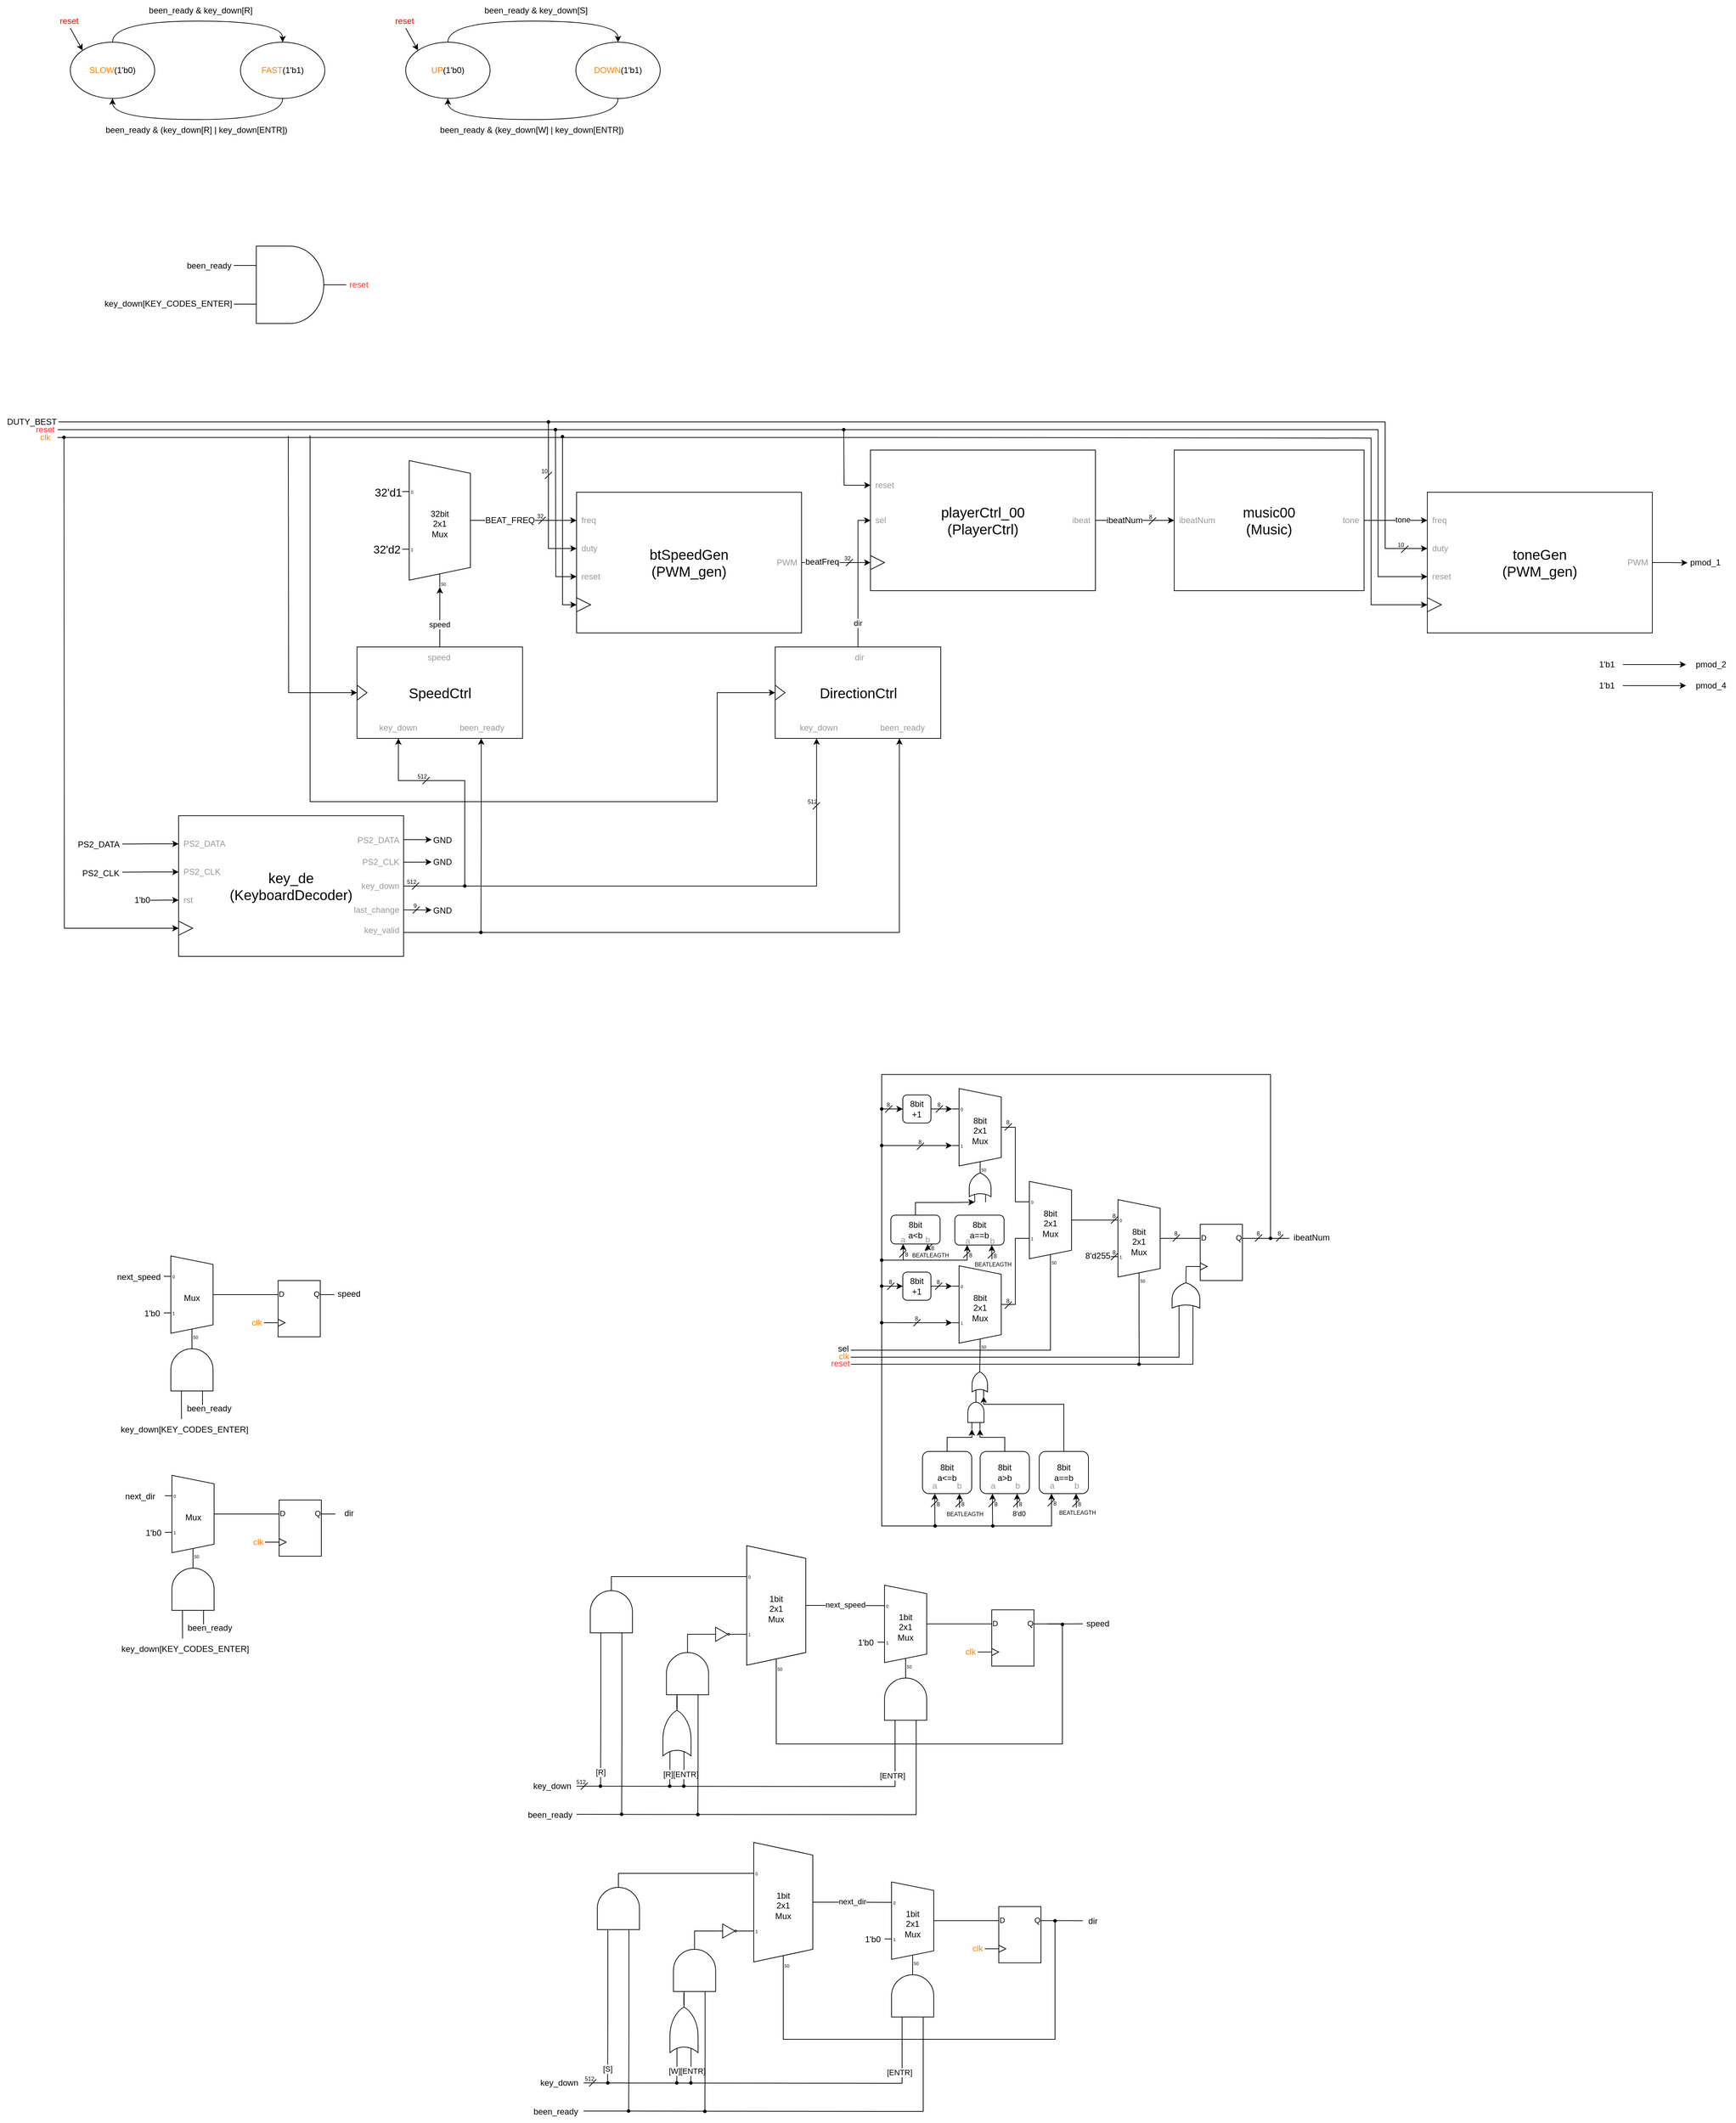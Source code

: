 <mxfile version="24.7.8">
  <diagram name="Page-1" id="esHVvlVv_iYiB9WUsHRS">
    <mxGraphModel dx="2261" dy="884" grid="1" gridSize="10" guides="1" tooltips="1" connect="1" arrows="1" fold="1" page="1" pageScale="1" pageWidth="827" pageHeight="1169" math="0" shadow="0">
      <root>
        <mxCell id="0" />
        <mxCell id="1" parent="0" />
        <mxCell id="qbABz30h0iUB20YgcGLr-20" value="8bit&lt;br&gt;a&amp;lt;b" style="rounded=1;whiteSpace=wrap;html=1;" parent="1" vertex="1">
          <mxGeometry x="687" y="1948" width="70" height="41" as="geometry" />
        </mxCell>
        <mxCell id="v3yQRXd3eje9s8baOaKM-221" value="&lt;font color=&quot;#999999&quot;&gt;b&lt;/font&gt;" style="text;html=1;align=center;verticalAlign=middle;resizable=0;points=[];autosize=1;strokeColor=none;fillColor=none;" parent="1" vertex="1">
          <mxGeometry x="723.5" y="1968" width="30" height="30" as="geometry" />
        </mxCell>
        <mxCell id="v3yQRXd3eje9s8baOaKM-256" value="8bit&lt;br&gt;a==b" style="rounded=1;whiteSpace=wrap;html=1;" parent="1" vertex="1">
          <mxGeometry x="778" y="1948" width="70" height="42.5" as="geometry" />
        </mxCell>
        <mxCell id="v3yQRXd3eje9s8baOaKM-265" value="" style="group" parent="1" vertex="1" connectable="0">
          <mxGeometry x="769" y="1987.5" width="46" height="31" as="geometry" />
        </mxCell>
        <mxCell id="v3yQRXd3eje9s8baOaKM-266" value="" style="group" parent="v3yQRXd3eje9s8baOaKM-265" vertex="1" connectable="0">
          <mxGeometry width="40" height="21" as="geometry" />
        </mxCell>
        <mxCell id="v3yQRXd3eje9s8baOaKM-267" value="" style="endArrow=none;html=1;rounded=0;" parent="v3yQRXd3eje9s8baOaKM-266" edge="1">
          <mxGeometry width="50" height="50" relative="1" as="geometry">
            <mxPoint x="21" y="21" as="sourcePoint" />
            <mxPoint x="31" y="11" as="targetPoint" />
          </mxGeometry>
        </mxCell>
        <mxCell id="v3yQRXd3eje9s8baOaKM-268" value="&lt;font style=&quot;font-size: 8px;&quot;&gt;8&lt;/font&gt;" style="text;html=1;align=center;verticalAlign=middle;resizable=0;points=[];autosize=1;strokeColor=none;fillColor=none;" parent="v3yQRXd3eje9s8baOaKM-265" vertex="1">
          <mxGeometry x="16" y="1" width="30" height="30" as="geometry" />
        </mxCell>
        <mxCell id="v3yQRXd3eje9s8baOaKM-257" value="&lt;font color=&quot;#999999&quot;&gt;a&lt;/font&gt;" style="text;html=1;align=center;verticalAlign=middle;resizable=0;points=[];autosize=1;strokeColor=none;fillColor=none;" parent="1" vertex="1">
          <mxGeometry x="780.5" y="1969.5" width="30" height="30" as="geometry" />
        </mxCell>
        <mxCell id="qbABz30h0iUB20YgcGLr-30" value="8bit&lt;br&gt;a&amp;gt;b" style="rounded=1;whiteSpace=wrap;html=1;" parent="1" vertex="1">
          <mxGeometry x="814" y="2284" width="70" height="60" as="geometry" />
        </mxCell>
        <mxCell id="v3yQRXd3eje9s8baOaKM-216" value="&lt;font color=&quot;#999999&quot;&gt;a&lt;/font&gt;" style="text;html=1;align=center;verticalAlign=middle;resizable=0;points=[];autosize=1;strokeColor=none;fillColor=none;" parent="1" vertex="1">
          <mxGeometry x="816.5" y="2318" width="30" height="30" as="geometry" />
        </mxCell>
        <mxCell id="v3yQRXd3eje9s8baOaKM-227" style="edgeStyle=orthogonalEdgeStyle;rounded=0;orthogonalLoop=1;jettySize=auto;html=1;exitX=0.25;exitY=1;exitDx=0;exitDy=0;startArrow=classic;startFill=1;endArrow=none;endFill=0;" parent="1" source="qbABz30h0iUB20YgcGLr-30" edge="1">
          <mxGeometry relative="1" as="geometry">
            <mxPoint x="831.667" y="2390" as="targetPoint" />
          </mxGeometry>
        </mxCell>
        <mxCell id="qbABz30h0iUB20YgcGLr-34" value="8bit&lt;br&gt;a==b" style="rounded=1;whiteSpace=wrap;html=1;" parent="1" vertex="1">
          <mxGeometry x="898" y="2284" width="70" height="60" as="geometry" />
        </mxCell>
        <mxCell id="v3yQRXd3eje9s8baOaKM-218" value="&lt;font color=&quot;#999999&quot;&gt;a&lt;/font&gt;" style="text;html=1;align=center;verticalAlign=middle;resizable=0;points=[];autosize=1;strokeColor=none;fillColor=none;" parent="1" vertex="1">
          <mxGeometry x="900.5" y="2318" width="30" height="30" as="geometry" />
        </mxCell>
        <mxCell id="v3yQRXd3eje9s8baOaKM-224" value="&lt;font style=&quot;font-size: 8px;&quot;&gt;BEATLEAGTH&lt;/font&gt;" style="text;html=1;align=center;verticalAlign=middle;resizable=0;points=[];autosize=1;strokeColor=none;fillColor=none;" parent="1" vertex="1">
          <mxGeometry x="912" y="2355" width="80" height="30" as="geometry" />
        </mxCell>
        <mxCell id="v3yQRXd3eje9s8baOaKM-220" value="&lt;font color=&quot;#999999&quot;&gt;a&lt;/font&gt;" style="text;html=1;align=center;verticalAlign=middle;resizable=0;points=[];autosize=1;strokeColor=none;fillColor=none;" parent="1" vertex="1">
          <mxGeometry x="688.5" y="1968" width="30" height="30" as="geometry" />
        </mxCell>
        <mxCell id="qbABz30h0iUB20YgcGLr-69" value="" style="group" parent="1" vertex="1" connectable="0">
          <mxGeometry x="678" y="1979" width="46" height="31" as="geometry" />
        </mxCell>
        <mxCell id="qbABz30h0iUB20YgcGLr-70" value="" style="group" parent="qbABz30h0iUB20YgcGLr-69" vertex="1" connectable="0">
          <mxGeometry width="40" height="21" as="geometry" />
        </mxCell>
        <mxCell id="qbABz30h0iUB20YgcGLr-71" value="" style="endArrow=none;html=1;rounded=0;" parent="qbABz30h0iUB20YgcGLr-70" edge="1">
          <mxGeometry width="50" height="50" relative="1" as="geometry">
            <mxPoint x="21" y="29" as="sourcePoint" />
            <mxPoint x="31" y="19" as="targetPoint" />
          </mxGeometry>
        </mxCell>
        <mxCell id="qbABz30h0iUB20YgcGLr-72" value="&lt;font style=&quot;font-size: 8px;&quot;&gt;8&lt;/font&gt;" style="text;html=1;align=center;verticalAlign=middle;resizable=0;points=[];autosize=1;strokeColor=none;fillColor=none;" parent="qbABz30h0iUB20YgcGLr-69" vertex="1">
          <mxGeometry x="16" y="9" width="30" height="30" as="geometry" />
        </mxCell>
        <mxCell id="nroK3sQqDRNz_VUxStWH-164" value="" style="group" parent="1" vertex="1" connectable="0">
          <mxGeometry x="-15" y="1464" width="40" height="21" as="geometry" />
        </mxCell>
        <mxCell id="nroK3sQqDRNz_VUxStWH-162" value="" style="endArrow=none;html=1;rounded=0;" parent="nroK3sQqDRNz_VUxStWH-164" edge="1">
          <mxGeometry width="50" height="50" relative="1" as="geometry">
            <mxPoint x="21" y="21" as="sourcePoint" />
            <mxPoint x="31" y="11" as="targetPoint" />
          </mxGeometry>
        </mxCell>
        <mxCell id="nroK3sQqDRNz_VUxStWH-163" value="512" style="text;html=1;align=center;verticalAlign=middle;resizable=0;points=[];autosize=1;strokeColor=none;fillColor=none;fontSize=8;" parent="nroK3sQqDRNz_VUxStWH-164" vertex="1">
          <mxGeometry width="40" height="20" as="geometry" />
        </mxCell>
        <mxCell id="v3yQRXd3eje9s8baOaKM-69" value="speed" style="text;html=1;align=center;verticalAlign=middle;resizable=0;points=[];autosize=1;strokeColor=none;fillColor=none;" parent="1" vertex="1">
          <mxGeometry x="951" y="2514.25" width="60" height="30" as="geometry" />
        </mxCell>
        <mxCell id="pH9DHJmw3bQD9Se495Sc-9" value="32bit&lt;br&gt;2x1&lt;div&gt;Mux&lt;/div&gt;" style="shadow=0;dashed=0;align=center;html=1;strokeWidth=1;shape=mxgraph.electrical.abstract.mux2;whiteSpace=wrap;" parent="1" vertex="1">
          <mxGeometry x="-8" y="875" width="107" height="180" as="geometry" />
        </mxCell>
        <mxCell id="pH9DHJmw3bQD9Se495Sc-11" value="&lt;font style=&quot;font-size: 16px;&quot;&gt;32&#39;d1&lt;/font&gt;" style="text;html=1;align=center;verticalAlign=middle;resizable=0;points=[];autosize=1;strokeColor=none;fillColor=none;" parent="1" vertex="1">
          <mxGeometry x="-58" y="905" width="60" height="30" as="geometry" />
        </mxCell>
        <mxCell id="pH9DHJmw3bQD9Se495Sc-12" value="&lt;font style=&quot;font-size: 16px;&quot;&gt;32&#39;d2&lt;/font&gt;" style="text;html=1;align=center;verticalAlign=middle;resizable=0;points=[];autosize=1;strokeColor=none;fillColor=none;" parent="1" vertex="1">
          <mxGeometry x="-60" y="986" width="60" height="30" as="geometry" />
        </mxCell>
        <mxCell id="pH9DHJmw3bQD9Se495Sc-14" value="" style="verticalLabelPosition=bottom;shadow=0;dashed=0;align=center;html=1;verticalAlign=top;shape=mxgraph.electrical.logic_gates.logic_gate;operation=and;" parent="1" vertex="1">
          <mxGeometry x="-247.5" y="570" width="160" height="110" as="geometry" />
        </mxCell>
        <mxCell id="pH9DHJmw3bQD9Se495Sc-16" value="been_ready" style="text;html=1;align=center;verticalAlign=middle;resizable=0;points=[];autosize=1;strokeColor=none;fillColor=none;" parent="1" vertex="1">
          <mxGeometry x="-328.5" y="583" width="90" height="30" as="geometry" />
        </mxCell>
        <mxCell id="pH9DHJmw3bQD9Se495Sc-17" value="key_down[KEY_CODES_ENTER]" style="text;html=1;align=center;verticalAlign=middle;resizable=0;points=[];autosize=1;strokeColor=none;fillColor=none;" parent="1" vertex="1">
          <mxGeometry x="-441.5" y="637" width="200" height="30" as="geometry" />
        </mxCell>
        <mxCell id="pH9DHJmw3bQD9Se495Sc-18" value="&lt;font color=&quot;#ff3333&quot;&gt;reset&lt;/font&gt;" style="text;html=1;align=center;verticalAlign=middle;resizable=0;points=[];autosize=1;strokeColor=none;fillColor=none;" parent="1" vertex="1">
          <mxGeometry x="-95.5" y="610" width="50" height="30" as="geometry" />
        </mxCell>
        <mxCell id="pH9DHJmw3bQD9Se495Sc-48" value="" style="group" parent="1" vertex="1" connectable="0">
          <mxGeometry x="1450" y="920" width="320" height="200" as="geometry" />
        </mxCell>
        <mxCell id="nroK3sQqDRNz_VUxStWH-65" style="edgeStyle=orthogonalEdgeStyle;rounded=0;orthogonalLoop=1;jettySize=auto;html=1;exitX=1;exitY=0.5;exitDx=0;exitDy=0;exitPerimeter=0;" parent="pH9DHJmw3bQD9Se495Sc-48" source="pH9DHJmw3bQD9Se495Sc-25" edge="1">
          <mxGeometry relative="1" as="geometry">
            <mxPoint x="370" y="100.31" as="targetPoint" />
          </mxGeometry>
        </mxCell>
        <mxCell id="pH9DHJmw3bQD9Se495Sc-25" value="&lt;div&gt;&lt;span style=&quot;font-size: 20px;&quot;&gt;toneGen&lt;/span&gt;&lt;/div&gt;&lt;span style=&quot;font-size: 20px;&quot;&gt;(PWM_gen)&lt;/span&gt;" style="rounded=0;whiteSpace=wrap;html=1;points=[[0,0,0,0,0],[0,0.2,0,0,0],[0,0.4,0,0,0],[0,0.6,0,0,0],[0,0.8,0,0,0],[0,1,0,0,0],[0.25,0,0,0,0],[0.25,1,0,0,0],[0.5,0,0,0,0],[0.5,1,0,0,0],[0.75,0,0,0,0],[0.75,1,0,0,0],[1,0,0,0,0],[1,0.5,0,0,0],[1,1,0,0,0]];" parent="pH9DHJmw3bQD9Se495Sc-48" vertex="1">
          <mxGeometry width="320" height="200" as="geometry" />
        </mxCell>
        <mxCell id="pH9DHJmw3bQD9Se495Sc-26" value="&lt;font color=&quot;#999999&quot;&gt;freq&lt;/font&gt;" style="text;html=1;align=left;verticalAlign=middle;resizable=0;points=[];autosize=1;strokeColor=none;fillColor=none;" parent="pH9DHJmw3bQD9Se495Sc-48" vertex="1">
          <mxGeometry x="5" y="25" width="40" height="30" as="geometry" />
        </mxCell>
        <mxCell id="pH9DHJmw3bQD9Se495Sc-27" value="&lt;font color=&quot;#999999&quot;&gt;duty&lt;/font&gt;" style="text;html=1;align=left;verticalAlign=middle;resizable=0;points=[];autosize=1;strokeColor=none;fillColor=none;" parent="pH9DHJmw3bQD9Se495Sc-48" vertex="1">
          <mxGeometry x="5" y="65" width="50" height="30" as="geometry" />
        </mxCell>
        <mxCell id="pH9DHJmw3bQD9Se495Sc-28" value="&lt;font color=&quot;#999999&quot;&gt;reset&lt;/font&gt;" style="text;html=1;align=left;verticalAlign=middle;resizable=0;points=[];autosize=1;strokeColor=none;fillColor=none;" parent="pH9DHJmw3bQD9Se495Sc-48" vertex="1">
          <mxGeometry x="5" y="105" width="50" height="30" as="geometry" />
        </mxCell>
        <mxCell id="pH9DHJmw3bQD9Se495Sc-29" value="" style="triangle;whiteSpace=wrap;html=1;fontColor=#999999;strokeColor=#000000;" parent="pH9DHJmw3bQD9Se495Sc-48" vertex="1">
          <mxGeometry y="150" width="20" height="20" as="geometry" />
        </mxCell>
        <mxCell id="pH9DHJmw3bQD9Se495Sc-30" value="&lt;font color=&quot;#999999&quot;&gt;PWM&lt;/font&gt;" style="text;html=1;align=right;verticalAlign=middle;resizable=0;points=[];autosize=1;strokeColor=none;fillColor=none;" parent="pH9DHJmw3bQD9Se495Sc-48" vertex="1">
          <mxGeometry x="265" y="85" width="50" height="30" as="geometry" />
        </mxCell>
        <mxCell id="pH9DHJmw3bQD9Se495Sc-49" value="" style="group" parent="1" vertex="1" connectable="0">
          <mxGeometry x="240" y="920" width="320" height="200" as="geometry" />
        </mxCell>
        <mxCell id="pH9DHJmw3bQD9Se495Sc-53" style="edgeStyle=orthogonalEdgeStyle;rounded=0;orthogonalLoop=1;jettySize=auto;html=1;exitX=0;exitY=0.4;exitDx=0;exitDy=0;exitPerimeter=0;endArrow=none;endFill=0;startArrow=classic;startFill=1;" parent="pH9DHJmw3bQD9Se495Sc-49" source="pH9DHJmw3bQD9Se495Sc-7" edge="1">
          <mxGeometry relative="1" as="geometry">
            <mxPoint x="-50" y="-100" as="targetPoint" />
            <Array as="points">
              <mxPoint x="-40" y="80" />
              <mxPoint x="-40" y="-100" />
            </Array>
          </mxGeometry>
        </mxCell>
        <mxCell id="nroK3sQqDRNz_VUxStWH-61" style="edgeStyle=orthogonalEdgeStyle;rounded=0;orthogonalLoop=1;jettySize=auto;html=1;exitX=0;exitY=0.6;exitDx=0;exitDy=0;exitPerimeter=0;endArrow=none;endFill=0;startArrow=classic;startFill=1;" parent="pH9DHJmw3bQD9Se495Sc-49" source="pH9DHJmw3bQD9Se495Sc-7" edge="1">
          <mxGeometry relative="1" as="geometry">
            <mxPoint x="-30" y="-90" as="targetPoint" />
          </mxGeometry>
        </mxCell>
        <mxCell id="pH9DHJmw3bQD9Se495Sc-7" value="&lt;div&gt;&lt;span style=&quot;font-size: 20px;&quot;&gt;btSpeedGen&lt;/span&gt;&lt;/div&gt;&lt;span style=&quot;font-size: 20px;&quot;&gt;(PWM_gen)&lt;/span&gt;" style="rounded=0;whiteSpace=wrap;html=1;points=[[0,0,0,0,0],[0,0.2,0,0,0],[0,0.4,0,0,0],[0,0.6,0,0,0],[0,0.8,0,0,0],[0,1,0,0,0],[0.25,0,0,0,0],[0.25,1,0,0,0],[0.5,0,0,0,0],[0.5,1,0,0,0],[0.75,0,0,0,0],[0.75,1,0,0,0],[1,0,0,0,0],[1,0.5,0,0,0],[1,1,0,0,0]];" parent="pH9DHJmw3bQD9Se495Sc-49" vertex="1">
          <mxGeometry width="320" height="200" as="geometry" />
        </mxCell>
        <mxCell id="pH9DHJmw3bQD9Se495Sc-19" value="&lt;font color=&quot;#999999&quot;&gt;freq&lt;/font&gt;" style="text;html=1;align=left;verticalAlign=middle;resizable=0;points=[];autosize=1;strokeColor=none;fillColor=none;" parent="pH9DHJmw3bQD9Se495Sc-49" vertex="1">
          <mxGeometry x="5" y="25" width="40" height="30" as="geometry" />
        </mxCell>
        <mxCell id="pH9DHJmw3bQD9Se495Sc-20" value="&lt;font color=&quot;#999999&quot;&gt;duty&lt;/font&gt;" style="text;html=1;align=left;verticalAlign=middle;resizable=0;points=[];autosize=1;strokeColor=none;fillColor=none;" parent="pH9DHJmw3bQD9Se495Sc-49" vertex="1">
          <mxGeometry x="5" y="65" width="50" height="30" as="geometry" />
        </mxCell>
        <mxCell id="pH9DHJmw3bQD9Se495Sc-21" value="&lt;font color=&quot;#999999&quot;&gt;reset&lt;/font&gt;" style="text;html=1;align=left;verticalAlign=middle;resizable=0;points=[];autosize=1;strokeColor=none;fillColor=none;" parent="pH9DHJmw3bQD9Se495Sc-49" vertex="1">
          <mxGeometry x="5" y="105" width="50" height="30" as="geometry" />
        </mxCell>
        <mxCell id="nroK3sQqDRNz_VUxStWH-56" style="edgeStyle=orthogonalEdgeStyle;rounded=0;orthogonalLoop=1;jettySize=auto;html=1;exitX=0;exitY=0.5;exitDx=0;exitDy=0;startArrow=classic;startFill=1;endArrow=none;endFill=0;" parent="pH9DHJmw3bQD9Se495Sc-49" source="pH9DHJmw3bQD9Se495Sc-23" edge="1">
          <mxGeometry relative="1" as="geometry">
            <mxPoint x="-20" y="-60" as="targetPoint" />
            <Array as="points">
              <mxPoint x="-20" y="160" />
              <mxPoint x="-20" y="-80" />
            </Array>
          </mxGeometry>
        </mxCell>
        <mxCell id="pH9DHJmw3bQD9Se495Sc-23" value="" style="triangle;whiteSpace=wrap;html=1;fontColor=#999999;strokeColor=#000000;" parent="pH9DHJmw3bQD9Se495Sc-49" vertex="1">
          <mxGeometry y="150" width="20" height="20" as="geometry" />
        </mxCell>
        <mxCell id="pH9DHJmw3bQD9Se495Sc-24" value="&lt;font color=&quot;#999999&quot;&gt;PWM&lt;/font&gt;" style="text;html=1;align=right;verticalAlign=middle;resizable=0;points=[];autosize=1;strokeColor=none;fillColor=none;" parent="pH9DHJmw3bQD9Se495Sc-49" vertex="1">
          <mxGeometry x="265" y="85" width="50" height="30" as="geometry" />
        </mxCell>
        <mxCell id="pH9DHJmw3bQD9Se495Sc-50" value="" style="group" parent="1" vertex="1" connectable="0">
          <mxGeometry x="658" y="860" width="320" height="200" as="geometry" />
        </mxCell>
        <mxCell id="nroK3sQqDRNz_VUxStWH-64" style="edgeStyle=orthogonalEdgeStyle;rounded=0;orthogonalLoop=1;jettySize=auto;html=1;exitX=0;exitY=0.25;exitDx=0;exitDy=0;endArrow=none;endFill=0;startArrow=classic;startFill=1;" parent="pH9DHJmw3bQD9Se495Sc-50" source="pH9DHJmw3bQD9Se495Sc-6" edge="1">
          <mxGeometry relative="1" as="geometry">
            <mxPoint x="-38" y="-30" as="targetPoint" />
          </mxGeometry>
        </mxCell>
        <mxCell id="pH9DHJmw3bQD9Se495Sc-6" value="&lt;div&gt;&lt;span style=&quot;font-size: 20px;&quot;&gt;playerCtrl_00&lt;/span&gt;&lt;/div&gt;&lt;span style=&quot;font-size: 20px;&quot;&gt;(PlayerCtrl)&lt;/span&gt;" style="rounded=0;whiteSpace=wrap;html=1;" parent="pH9DHJmw3bQD9Se495Sc-50" vertex="1">
          <mxGeometry width="320" height="200" as="geometry" />
        </mxCell>
        <mxCell id="pH9DHJmw3bQD9Se495Sc-33" value="&lt;font color=&quot;#999999&quot;&gt;ibeat&lt;/font&gt;" style="text;html=1;align=right;verticalAlign=middle;resizable=0;points=[];autosize=1;strokeColor=none;fillColor=none;" parent="pH9DHJmw3bQD9Se495Sc-50" vertex="1">
          <mxGeometry x="264" y="85" width="50" height="30" as="geometry" />
        </mxCell>
        <mxCell id="pH9DHJmw3bQD9Se495Sc-34" value="&lt;font color=&quot;#999999&quot;&gt;reset&lt;/font&gt;" style="text;html=1;align=left;verticalAlign=middle;resizable=0;points=[];autosize=1;strokeColor=none;fillColor=none;" parent="pH9DHJmw3bQD9Se495Sc-50" vertex="1">
          <mxGeometry x="5" y="35" width="50" height="30" as="geometry" />
        </mxCell>
        <mxCell id="pH9DHJmw3bQD9Se495Sc-35" value="&lt;font color=&quot;#999999&quot;&gt;sel&lt;/font&gt;" style="text;html=1;align=left;verticalAlign=middle;resizable=0;points=[];autosize=1;strokeColor=none;fillColor=none;" parent="pH9DHJmw3bQD9Se495Sc-50" vertex="1">
          <mxGeometry x="5" y="85" width="40" height="30" as="geometry" />
        </mxCell>
        <mxCell id="pH9DHJmw3bQD9Se495Sc-37" value="" style="triangle;whiteSpace=wrap;html=1;fontColor=#999999;strokeColor=#000000;" parent="pH9DHJmw3bQD9Se495Sc-50" vertex="1">
          <mxGeometry y="150" width="20" height="20" as="geometry" />
        </mxCell>
        <mxCell id="pH9DHJmw3bQD9Se495Sc-51" value="" style="group" parent="1" vertex="1" connectable="0">
          <mxGeometry x="1040" y="860" width="320" height="200" as="geometry" />
        </mxCell>
        <mxCell id="pH9DHJmw3bQD9Se495Sc-5" value="&lt;font style=&quot;font-size: 20px;&quot;&gt;music00&lt;br&gt;(Music)&lt;/font&gt;" style="rounded=0;whiteSpace=wrap;html=1;" parent="pH9DHJmw3bQD9Se495Sc-51" vertex="1">
          <mxGeometry x="50" width="270" height="200" as="geometry" />
        </mxCell>
        <mxCell id="pH9DHJmw3bQD9Se495Sc-31" value="ibeatNum" style="text;html=1;align=left;verticalAlign=middle;resizable=0;points=[];autosize=1;strokeColor=none;fillColor=none;fontColor=#999999;" parent="pH9DHJmw3bQD9Se495Sc-51" vertex="1">
          <mxGeometry x="55" y="85" width="70" height="30" as="geometry" />
        </mxCell>
        <mxCell id="pH9DHJmw3bQD9Se495Sc-32" value="tone" style="text;html=1;align=right;verticalAlign=middle;resizable=0;points=[];autosize=1;strokeColor=none;fillColor=none;fontColor=#999999;" parent="pH9DHJmw3bQD9Se495Sc-51" vertex="1">
          <mxGeometry x="264" y="85" width="50" height="30" as="geometry" />
        </mxCell>
        <mxCell id="pH9DHJmw3bQD9Se495Sc-52" value="" style="group" parent="1" vertex="1" connectable="0">
          <mxGeometry x="-326" y="1380" width="320" height="200" as="geometry" />
        </mxCell>
        <mxCell id="nroK3sQqDRNz_VUxStWH-67" style="edgeStyle=orthogonalEdgeStyle;rounded=0;orthogonalLoop=1;jettySize=auto;html=1;exitX=0;exitY=0.2;exitDx=0;exitDy=0;exitPerimeter=0;startArrow=classic;startFill=1;endArrow=none;endFill=0;" parent="pH9DHJmw3bQD9Se495Sc-52" source="pH9DHJmw3bQD9Se495Sc-1" edge="1">
          <mxGeometry relative="1" as="geometry">
            <mxPoint x="-80" y="40.31" as="targetPoint" />
          </mxGeometry>
        </mxCell>
        <mxCell id="nroK3sQqDRNz_VUxStWH-68" style="edgeStyle=orthogonalEdgeStyle;rounded=0;orthogonalLoop=1;jettySize=auto;html=1;exitX=0;exitY=0.4;exitDx=0;exitDy=0;exitPerimeter=0;endArrow=none;endFill=0;startArrow=classic;startFill=1;" parent="pH9DHJmw3bQD9Se495Sc-52" source="pH9DHJmw3bQD9Se495Sc-1" edge="1">
          <mxGeometry relative="1" as="geometry">
            <mxPoint x="-80" y="80.31" as="targetPoint" />
          </mxGeometry>
        </mxCell>
        <mxCell id="nroK3sQqDRNz_VUxStWH-69" style="edgeStyle=orthogonalEdgeStyle;rounded=0;orthogonalLoop=1;jettySize=auto;html=1;exitX=0;exitY=0.6;exitDx=0;exitDy=0;exitPerimeter=0;endArrow=none;endFill=0;startArrow=classic;startFill=1;" parent="pH9DHJmw3bQD9Se495Sc-52" source="pH9DHJmw3bQD9Se495Sc-1" edge="1">
          <mxGeometry relative="1" as="geometry">
            <mxPoint x="-40" y="120.31" as="targetPoint" />
          </mxGeometry>
        </mxCell>
        <mxCell id="nroK3sQqDRNz_VUxStWH-89" style="edgeStyle=orthogonalEdgeStyle;rounded=0;orthogonalLoop=1;jettySize=auto;html=1;exitX=1;exitY=0.17;exitDx=0;exitDy=0;exitPerimeter=0;" parent="pH9DHJmw3bQD9Se495Sc-52" source="pH9DHJmw3bQD9Se495Sc-1" edge="1">
          <mxGeometry relative="1" as="geometry">
            <mxPoint x="360" y="34.103" as="targetPoint" />
          </mxGeometry>
        </mxCell>
        <mxCell id="nroK3sQqDRNz_VUxStWH-90" style="edgeStyle=orthogonalEdgeStyle;rounded=0;orthogonalLoop=1;jettySize=auto;html=1;exitX=1;exitY=0.33;exitDx=0;exitDy=0;exitPerimeter=0;" parent="pH9DHJmw3bQD9Se495Sc-52" source="pH9DHJmw3bQD9Se495Sc-1" edge="1">
          <mxGeometry relative="1" as="geometry">
            <mxPoint x="360" y="65.828" as="targetPoint" />
          </mxGeometry>
        </mxCell>
        <mxCell id="nroK3sQqDRNz_VUxStWH-91" style="edgeStyle=orthogonalEdgeStyle;rounded=0;orthogonalLoop=1;jettySize=auto;html=1;exitX=1;exitY=0.67;exitDx=0;exitDy=0;exitPerimeter=0;" parent="pH9DHJmw3bQD9Se495Sc-52" source="pH9DHJmw3bQD9Se495Sc-1" edge="1">
          <mxGeometry relative="1" as="geometry">
            <mxPoint x="360" y="134.103" as="targetPoint" />
          </mxGeometry>
        </mxCell>
        <mxCell id="pH9DHJmw3bQD9Se495Sc-1" value="&lt;font style=&quot;font-size: 20px;&quot;&gt;key_de&lt;br&gt;(KeyboardDecoder)&lt;/font&gt;" style="rounded=0;whiteSpace=wrap;html=1;points=[[0,0,0,0,0],[0,0.2,0,0,0],[0,0.4,0,0,0],[0,0.6,0,0,0],[0,0.8,0,0,0],[0,1,0,0,0],[0.25,0,0,0,0],[0.25,1,0,0,0],[0.5,0,0,0,0],[0.5,1,0,0,0],[0.75,0,0,0,0],[0.75,1,0,0,0],[1,0,0,0,0],[1,0.17,0,0,0],[1,0.33,0,0,0],[1,0.5,0,0,0],[1,0.67,0,0,0],[1,0.83,0,0,0],[1,1,0,0,0]];" parent="pH9DHJmw3bQD9Se495Sc-52" vertex="1">
          <mxGeometry width="320" height="200" as="geometry" />
        </mxCell>
        <mxCell id="pH9DHJmw3bQD9Se495Sc-39" value="&lt;font color=&quot;#999999&quot;&gt;PS2_DATA&lt;/font&gt;" style="text;html=1;align=left;verticalAlign=middle;resizable=0;points=[];autosize=1;strokeColor=none;fillColor=none;" parent="pH9DHJmw3bQD9Se495Sc-52" vertex="1">
          <mxGeometry x="5" y="25" width="80" height="30" as="geometry" />
        </mxCell>
        <mxCell id="pH9DHJmw3bQD9Se495Sc-40" value="&lt;font color=&quot;#999999&quot;&gt;PS2_CLK&lt;/font&gt;" style="text;html=1;align=left;verticalAlign=middle;resizable=0;points=[];autosize=1;strokeColor=none;fillColor=none;" parent="pH9DHJmw3bQD9Se495Sc-52" vertex="1">
          <mxGeometry x="5" y="65" width="80" height="30" as="geometry" />
        </mxCell>
        <mxCell id="pH9DHJmw3bQD9Se495Sc-41" value="&lt;font style=&quot;font-size: 12px;&quot; color=&quot;#999999&quot;&gt;rst&lt;/font&gt;" style="text;html=1;align=left;verticalAlign=middle;resizable=0;points=[];autosize=1;strokeColor=none;fillColor=none;fontSize=12;" parent="pH9DHJmw3bQD9Se495Sc-52" vertex="1">
          <mxGeometry x="5" y="105" width="40" height="30" as="geometry" />
        </mxCell>
        <mxCell id="nroK3sQqDRNz_VUxStWH-70" style="edgeStyle=orthogonalEdgeStyle;rounded=0;orthogonalLoop=1;jettySize=auto;html=1;exitX=0;exitY=0.5;exitDx=0;exitDy=0;endArrow=none;endFill=0;startArrow=classic;startFill=1;" parent="pH9DHJmw3bQD9Se495Sc-52" source="pH9DHJmw3bQD9Se495Sc-42" edge="1">
          <mxGeometry relative="1" as="geometry">
            <mxPoint x="-163" y="-540" as="targetPoint" />
          </mxGeometry>
        </mxCell>
        <mxCell id="pH9DHJmw3bQD9Se495Sc-42" value="" style="triangle;whiteSpace=wrap;html=1;fontColor=#999999;strokeColor=#000000;" parent="pH9DHJmw3bQD9Se495Sc-52" vertex="1">
          <mxGeometry y="150" width="20" height="20" as="geometry" />
        </mxCell>
        <mxCell id="pH9DHJmw3bQD9Se495Sc-43" value="&lt;font color=&quot;#999999&quot;&gt;PS2_DATA&lt;/font&gt;" style="text;html=1;align=right;verticalAlign=middle;resizable=0;points=[];autosize=1;strokeColor=none;fillColor=none;" parent="pH9DHJmw3bQD9Se495Sc-52" vertex="1">
          <mxGeometry x="235" y="20" width="80" height="30" as="geometry" />
        </mxCell>
        <mxCell id="pH9DHJmw3bQD9Se495Sc-44" value="&lt;font color=&quot;#999999&quot;&gt;PS2_CLK&lt;/font&gt;" style="text;html=1;align=right;verticalAlign=middle;resizable=0;points=[];autosize=1;strokeColor=none;fillColor=none;" parent="pH9DHJmw3bQD9Se495Sc-52" vertex="1">
          <mxGeometry x="235" y="51" width="80" height="30" as="geometry" />
        </mxCell>
        <mxCell id="pH9DHJmw3bQD9Se495Sc-45" value="&lt;font color=&quot;#999999&quot;&gt;key_down&lt;/font&gt;" style="text;html=1;align=right;verticalAlign=middle;resizable=0;points=[];autosize=1;strokeColor=none;fillColor=none;" parent="pH9DHJmw3bQD9Se495Sc-52" vertex="1">
          <mxGeometry x="235" y="85" width="80" height="30" as="geometry" />
        </mxCell>
        <mxCell id="pH9DHJmw3bQD9Se495Sc-46" value="&lt;font color=&quot;#999999&quot;&gt;last_change&lt;/font&gt;" style="text;html=1;align=right;verticalAlign=middle;resizable=0;points=[];autosize=1;strokeColor=none;fillColor=none;" parent="pH9DHJmw3bQD9Se495Sc-52" vertex="1">
          <mxGeometry x="225" y="119" width="90" height="30" as="geometry" />
        </mxCell>
        <mxCell id="pH9DHJmw3bQD9Se495Sc-47" value="&lt;font color=&quot;#999999&quot;&gt;key_valid&lt;/font&gt;" style="text;html=1;align=right;verticalAlign=middle;resizable=0;points=[];autosize=1;strokeColor=none;fillColor=none;" parent="pH9DHJmw3bQD9Se495Sc-52" vertex="1">
          <mxGeometry x="245" y="148" width="70" height="30" as="geometry" />
        </mxCell>
        <mxCell id="pH9DHJmw3bQD9Se495Sc-55" style="edgeStyle=orthogonalEdgeStyle;rounded=0;orthogonalLoop=1;jettySize=auto;html=1;exitX=1;exitY=0.5;exitDx=0;exitDy=-5;exitPerimeter=0;entryX=0;entryY=0.2;entryDx=0;entryDy=0;entryPerimeter=0;" parent="1" source="pH9DHJmw3bQD9Se495Sc-9" target="pH9DHJmw3bQD9Se495Sc-7" edge="1">
          <mxGeometry relative="1" as="geometry" />
        </mxCell>
        <mxCell id="nroK3sQqDRNz_VUxStWH-38" value="&lt;font style=&quot;font-size: 12px;&quot;&gt;BEAT_FREQ&lt;/font&gt;" style="edgeLabel;html=1;align=center;verticalAlign=middle;resizable=0;points=[];" parent="pH9DHJmw3bQD9Se495Sc-55" vertex="1" connectable="0">
          <mxGeometry x="-0.293" y="3" relative="1" as="geometry">
            <mxPoint x="-4" y="3" as="offset" />
          </mxGeometry>
        </mxCell>
        <mxCell id="nroK3sQqDRNz_VUxStWH-39" style="edgeStyle=orthogonalEdgeStyle;rounded=0;orthogonalLoop=1;jettySize=auto;html=1;exitX=1;exitY=0.5;exitDx=0;exitDy=0;exitPerimeter=0;entryX=0;entryY=0.5;entryDx=0;entryDy=0;" parent="1" source="pH9DHJmw3bQD9Se495Sc-7" target="pH9DHJmw3bQD9Se495Sc-37" edge="1">
          <mxGeometry relative="1" as="geometry" />
        </mxCell>
        <mxCell id="nroK3sQqDRNz_VUxStWH-48" value="&lt;font style=&quot;font-size: 12px;&quot;&gt;beatFreq&lt;/font&gt;" style="edgeLabel;html=1;align=center;verticalAlign=middle;resizable=0;points=[];" parent="nroK3sQqDRNz_VUxStWH-39" vertex="1" connectable="0">
          <mxGeometry x="-0.245" y="2" relative="1" as="geometry">
            <mxPoint x="-8" y="1" as="offset" />
          </mxGeometry>
        </mxCell>
        <mxCell id="nroK3sQqDRNz_VUxStWH-46" style="edgeStyle=orthogonalEdgeStyle;rounded=0;orthogonalLoop=1;jettySize=auto;html=1;exitX=1;exitY=0.5;exitDx=0;exitDy=0;entryX=0;entryY=0.5;entryDx=0;entryDy=0;" parent="1" source="pH9DHJmw3bQD9Se495Sc-6" target="pH9DHJmw3bQD9Se495Sc-5" edge="1">
          <mxGeometry relative="1" as="geometry" />
        </mxCell>
        <mxCell id="nroK3sQqDRNz_VUxStWH-47" value="&lt;font style=&quot;font-size: 12px;&quot;&gt;ibeatNum&lt;br&gt;&lt;/font&gt;" style="edgeLabel;html=1;align=center;verticalAlign=middle;resizable=0;points=[];" parent="nroK3sQqDRNz_VUxStWH-46" vertex="1" connectable="0">
          <mxGeometry x="-0.113" y="1" relative="1" as="geometry">
            <mxPoint x="-9" y="1" as="offset" />
          </mxGeometry>
        </mxCell>
        <mxCell id="nroK3sQqDRNz_VUxStWH-51" style="edgeStyle=orthogonalEdgeStyle;rounded=0;orthogonalLoop=1;jettySize=auto;html=1;exitX=1;exitY=0.5;exitDx=0;exitDy=0;entryX=0;entryY=0.2;entryDx=0;entryDy=0;entryPerimeter=0;" parent="1" source="pH9DHJmw3bQD9Se495Sc-5" target="pH9DHJmw3bQD9Se495Sc-25" edge="1">
          <mxGeometry relative="1" as="geometry" />
        </mxCell>
        <mxCell id="nroK3sQqDRNz_VUxStWH-53" value="tone" style="edgeLabel;html=1;align=center;verticalAlign=middle;resizable=0;points=[];" parent="nroK3sQqDRNz_VUxStWH-51" vertex="1" connectable="0">
          <mxGeometry y="1" relative="1" as="geometry">
            <mxPoint x="10" as="offset" />
          </mxGeometry>
        </mxCell>
        <mxCell id="nroK3sQqDRNz_VUxStWH-54" value="" style="endArrow=classic;html=1;rounded=0;entryX=0;entryY=0.5;entryDx=0;entryDy=0;edgeStyle=orthogonalEdgeStyle;endFill=1;exitX=0.944;exitY=0.504;exitDx=0;exitDy=0;exitPerimeter=0;" parent="1" source="nroK3sQqDRNz_VUxStWH-60" target="pH9DHJmw3bQD9Se495Sc-29" edge="1">
          <mxGeometry width="50" height="50" relative="1" as="geometry">
            <mxPoint y="840" as="sourcePoint" />
            <mxPoint x="1431.333" y="840" as="targetPoint" />
            <Array as="points">
              <mxPoint x="726" y="842" />
              <mxPoint x="1370" y="843" />
              <mxPoint x="1370" y="1080" />
            </Array>
          </mxGeometry>
        </mxCell>
        <mxCell id="nroK3sQqDRNz_VUxStWH-57" value="" style="endArrow=classic;html=1;rounded=0;edgeStyle=orthogonalEdgeStyle;entryX=0;entryY=0.6;entryDx=0;entryDy=0;entryPerimeter=0;startArrow=none;startFill=0;endFill=1;" parent="1" edge="1">
          <mxGeometry width="50" height="50" relative="1" as="geometry">
            <mxPoint x="-498" y="831" as="sourcePoint" />
            <mxPoint x="1450" y="1040" as="targetPoint" />
            <Array as="points">
              <mxPoint x="1380" y="831" />
              <mxPoint x="1380" y="1040" />
            </Array>
          </mxGeometry>
        </mxCell>
        <mxCell id="nroK3sQqDRNz_VUxStWH-59" value="&lt;font color=&quot;#ff3333&quot;&gt;reset&lt;/font&gt;" style="text;html=1;align=center;verticalAlign=middle;resizable=0;points=[];autosize=1;strokeColor=none;fillColor=none;" parent="1" vertex="1">
          <mxGeometry x="-541" y="816" width="50" height="30" as="geometry" />
        </mxCell>
        <mxCell id="nroK3sQqDRNz_VUxStWH-60" value="&lt;font color=&quot;#ff8000&quot;&gt;clk&lt;/font&gt;" style="text;html=1;align=center;verticalAlign=middle;resizable=0;points=[];autosize=1;strokeColor=none;fillColor=none;" parent="1" vertex="1">
          <mxGeometry x="-536" y="827" width="40" height="30" as="geometry" />
        </mxCell>
        <mxCell id="nroK3sQqDRNz_VUxStWH-63" value="DUTY_BEST" style="text;html=1;align=center;verticalAlign=middle;resizable=0;points=[];autosize=1;strokeColor=none;fillColor=none;" parent="1" vertex="1">
          <mxGeometry x="-580" y="805" width="90" height="30" as="geometry" />
        </mxCell>
        <mxCell id="nroK3sQqDRNz_VUxStWH-66" value="pmod_1" style="text;html=1;align=center;verticalAlign=middle;resizable=0;points=[];autosize=1;strokeColor=none;fillColor=none;" parent="1" vertex="1">
          <mxGeometry x="1810" y="1005" width="70" height="30" as="geometry" />
        </mxCell>
        <mxCell id="nroK3sQqDRNz_VUxStWH-72" value="1&#39;b0" style="text;html=1;align=center;verticalAlign=middle;resizable=0;points=[];autosize=1;strokeColor=none;fillColor=none;" parent="1" vertex="1">
          <mxGeometry x="-403" y="1485" width="50" height="30" as="geometry" />
        </mxCell>
        <mxCell id="nroK3sQqDRNz_VUxStWH-75" value="PS2_CLK" style="text;html=1;align=center;verticalAlign=middle;resizable=0;points=[];autosize=1;strokeColor=none;fillColor=none;" parent="1" vertex="1">
          <mxGeometry x="-477" y="1447" width="80" height="30" as="geometry" />
        </mxCell>
        <mxCell id="nroK3sQqDRNz_VUxStWH-76" value="PS2_DATA" style="text;html=1;align=center;verticalAlign=middle;resizable=0;points=[];autosize=1;strokeColor=none;fillColor=none;" parent="1" vertex="1">
          <mxGeometry x="-480" y="1406" width="80" height="30" as="geometry" />
        </mxCell>
        <mxCell id="nroK3sQqDRNz_VUxStWH-92" value="GND" style="text;html=1;align=center;verticalAlign=middle;resizable=0;points=[];autosize=1;strokeColor=none;fillColor=none;" parent="1" vertex="1">
          <mxGeometry x="24" y="1400" width="50" height="30" as="geometry" />
        </mxCell>
        <mxCell id="nroK3sQqDRNz_VUxStWH-93" value="GND" style="text;html=1;align=center;verticalAlign=middle;resizable=0;points=[];autosize=1;strokeColor=none;fillColor=none;" parent="1" vertex="1">
          <mxGeometry x="24" y="1431" width="50" height="30" as="geometry" />
        </mxCell>
        <mxCell id="nroK3sQqDRNz_VUxStWH-94" value="GND" style="text;html=1;align=center;verticalAlign=middle;resizable=0;points=[];autosize=1;strokeColor=none;fillColor=none;" parent="1" vertex="1">
          <mxGeometry x="24" y="1500" width="50" height="30" as="geometry" />
        </mxCell>
        <mxCell id="nroK3sQqDRNz_VUxStWH-95" value="" style="ellipse;whiteSpace=wrap;html=1;aspect=fixed;fillColor=#000000;" parent="1" vertex="1">
          <mxGeometry x="208" y="829" width="4" height="4" as="geometry" />
        </mxCell>
        <mxCell id="nroK3sQqDRNz_VUxStWH-97" value="" style="ellipse;whiteSpace=wrap;html=1;aspect=fixed;fillColor=#000000;" parent="1" vertex="1">
          <mxGeometry x="218" y="839" width="4" height="4" as="geometry" />
        </mxCell>
        <mxCell id="nroK3sQqDRNz_VUxStWH-98" value="" style="ellipse;whiteSpace=wrap;html=1;aspect=fixed;fillColor=#000000;" parent="1" vertex="1">
          <mxGeometry x="618" y="829" width="4" height="4" as="geometry" />
        </mxCell>
        <mxCell id="nroK3sQqDRNz_VUxStWH-62" style="edgeStyle=orthogonalEdgeStyle;rounded=0;orthogonalLoop=1;jettySize=auto;html=1;exitX=0;exitY=0.4;exitDx=0;exitDy=0;exitPerimeter=0;endArrow=none;endFill=0;startArrow=classic;startFill=1;" parent="1" source="pH9DHJmw3bQD9Se495Sc-25" edge="1">
          <mxGeometry relative="1" as="geometry">
            <mxPoint x="-497" y="820" as="targetPoint" />
            <Array as="points">
              <mxPoint x="1390" y="1000" />
              <mxPoint x="1390" y="820" />
            </Array>
          </mxGeometry>
        </mxCell>
        <mxCell id="nroK3sQqDRNz_VUxStWH-161" value="" style="ellipse;whiteSpace=wrap;html=1;aspect=fixed;fillColor=#000000;" parent="1" vertex="1">
          <mxGeometry x="-491" y="840" width="4" height="4" as="geometry" />
        </mxCell>
        <mxCell id="nroK3sQqDRNz_VUxStWH-165" value="" style="group" parent="1" vertex="1" connectable="0">
          <mxGeometry x="-14" y="1498" width="40" height="21" as="geometry" />
        </mxCell>
        <mxCell id="nroK3sQqDRNz_VUxStWH-166" value="" style="endArrow=none;html=1;rounded=0;" parent="nroK3sQqDRNz_VUxStWH-165" edge="1">
          <mxGeometry width="50" height="50" relative="1" as="geometry">
            <mxPoint x="21" y="21" as="sourcePoint" />
            <mxPoint x="31" y="11" as="targetPoint" />
          </mxGeometry>
        </mxCell>
        <mxCell id="nroK3sQqDRNz_VUxStWH-167" value="9" style="text;html=1;align=center;verticalAlign=middle;resizable=0;points=[];autosize=1;strokeColor=none;fillColor=none;fontSize=8;" parent="nroK3sQqDRNz_VUxStWH-165" vertex="1">
          <mxGeometry x="9" width="30" height="20" as="geometry" />
        </mxCell>
        <mxCell id="nroK3sQqDRNz_VUxStWH-168" value="" style="group" parent="1" vertex="1" connectable="0">
          <mxGeometry x="174" y="880" width="40" height="21" as="geometry" />
        </mxCell>
        <mxCell id="nroK3sQqDRNz_VUxStWH-169" value="" style="endArrow=none;html=1;rounded=0;" parent="nroK3sQqDRNz_VUxStWH-168" edge="1">
          <mxGeometry width="50" height="50" relative="1" as="geometry">
            <mxPoint x="21" y="21" as="sourcePoint" />
            <mxPoint x="31" y="11" as="targetPoint" />
          </mxGeometry>
        </mxCell>
        <mxCell id="nroK3sQqDRNz_VUxStWH-170" value="10" style="text;html=1;align=center;verticalAlign=middle;resizable=0;points=[];autosize=1;strokeColor=none;fillColor=none;fontSize=8;" parent="nroK3sQqDRNz_VUxStWH-168" vertex="1">
          <mxGeometry x="5" width="30" height="20" as="geometry" />
        </mxCell>
        <mxCell id="nroK3sQqDRNz_VUxStWH-171" value="" style="group" parent="1" vertex="1" connectable="0">
          <mxGeometry x="1392" y="985" width="40" height="21" as="geometry" />
        </mxCell>
        <mxCell id="nroK3sQqDRNz_VUxStWH-172" value="" style="endArrow=none;html=1;rounded=0;" parent="nroK3sQqDRNz_VUxStWH-171" edge="1">
          <mxGeometry width="50" height="50" relative="1" as="geometry">
            <mxPoint x="21" y="21" as="sourcePoint" />
            <mxPoint x="31" y="11" as="targetPoint" />
          </mxGeometry>
        </mxCell>
        <mxCell id="nroK3sQqDRNz_VUxStWH-173" value="10" style="text;html=1;align=center;verticalAlign=middle;resizable=0;points=[];autosize=1;strokeColor=none;fillColor=none;fontSize=8;" parent="nroK3sQqDRNz_VUxStWH-171" vertex="1">
          <mxGeometry x="5" width="30" height="20" as="geometry" />
        </mxCell>
        <mxCell id="nroK3sQqDRNz_VUxStWH-174" value="" style="ellipse;whiteSpace=wrap;html=1;aspect=fixed;fillColor=#000000;" parent="1" vertex="1">
          <mxGeometry x="198" y="818" width="4" height="4" as="geometry" />
        </mxCell>
        <mxCell id="nroK3sQqDRNz_VUxStWH-175" value="" style="group" parent="1" vertex="1" connectable="0">
          <mxGeometry x="165" y="944" width="40" height="21" as="geometry" />
        </mxCell>
        <mxCell id="nroK3sQqDRNz_VUxStWH-176" value="" style="endArrow=none;html=1;rounded=0;" parent="nroK3sQqDRNz_VUxStWH-175" edge="1">
          <mxGeometry width="50" height="50" relative="1" as="geometry">
            <mxPoint x="21" y="21" as="sourcePoint" />
            <mxPoint x="31" y="11" as="targetPoint" />
          </mxGeometry>
        </mxCell>
        <mxCell id="nroK3sQqDRNz_VUxStWH-177" value="32" style="text;html=1;align=center;verticalAlign=middle;resizable=0;points=[];autosize=1;strokeColor=none;fillColor=none;fontSize=8;" parent="nroK3sQqDRNz_VUxStWH-175" vertex="1">
          <mxGeometry x="8" width="30" height="20" as="geometry" />
        </mxCell>
        <mxCell id="nroK3sQqDRNz_VUxStWH-178" value="" style="group" parent="1" vertex="1" connectable="0">
          <mxGeometry x="602" y="1004" width="40" height="21" as="geometry" />
        </mxCell>
        <mxCell id="nroK3sQqDRNz_VUxStWH-179" value="" style="endArrow=none;html=1;rounded=0;" parent="nroK3sQqDRNz_VUxStWH-178" edge="1">
          <mxGeometry width="50" height="50" relative="1" as="geometry">
            <mxPoint x="21" y="21" as="sourcePoint" />
            <mxPoint x="31" y="11" as="targetPoint" />
          </mxGeometry>
        </mxCell>
        <mxCell id="nroK3sQqDRNz_VUxStWH-180" value="32" style="text;html=1;align=center;verticalAlign=middle;resizable=0;points=[];autosize=1;strokeColor=none;fillColor=none;fontSize=8;" parent="nroK3sQqDRNz_VUxStWH-178" vertex="1">
          <mxGeometry x="8" width="30" height="20" as="geometry" />
        </mxCell>
        <mxCell id="nroK3sQqDRNz_VUxStWH-181" value="" style="group" parent="1" vertex="1" connectable="0">
          <mxGeometry x="1033" y="945" width="40" height="21" as="geometry" />
        </mxCell>
        <mxCell id="nroK3sQqDRNz_VUxStWH-182" value="" style="endArrow=none;html=1;rounded=0;" parent="nroK3sQqDRNz_VUxStWH-181" edge="1">
          <mxGeometry width="50" height="50" relative="1" as="geometry">
            <mxPoint x="21" y="21" as="sourcePoint" />
            <mxPoint x="31" y="11" as="targetPoint" />
          </mxGeometry>
        </mxCell>
        <mxCell id="nroK3sQqDRNz_VUxStWH-183" value="8" style="text;html=1;align=center;verticalAlign=middle;resizable=0;points=[];autosize=1;strokeColor=none;fillColor=none;fontSize=8;" parent="nroK3sQqDRNz_VUxStWH-181" vertex="1">
          <mxGeometry x="8" width="30" height="20" as="geometry" />
        </mxCell>
        <mxCell id="qbABz30h0iUB20YgcGLr-18" style="edgeStyle=orthogonalEdgeStyle;rounded=0;orthogonalLoop=1;jettySize=auto;html=1;exitX=1;exitY=0.25;exitDx=0;exitDy=0;exitPerimeter=0;endArrow=none;endFill=0;" parent="1" source="qbABz30h0iUB20YgcGLr-3" edge="1">
          <mxGeometry relative="1" as="geometry">
            <mxPoint x="1254" y="1981" as="targetPoint" />
          </mxGeometry>
        </mxCell>
        <mxCell id="qbABz30h0iUB20YgcGLr-3" value="" style="verticalLabelPosition=bottom;shadow=0;dashed=0;align=center;html=1;verticalAlign=top;shape=stencil(rVXBjoMgEP0aj7uxEG2vu269N9kfQEuVFIEgte3fL4hNiorauokeeAPz3gwzQwCTukQCByBEtcC5CuBPAECDJEEZ1TDQltKCu9AuGaqwRfQf/t7b0ykl4iOlXNg9tZL8jK/kqLrDhJVYEmWtV4ttwtYj3Afhl0bNB5OcM6Z1EM5qx/Jk184RYaovxXgWmqTCCkuLdopvzurerT5BZIEApK9Q7d+g2r5HdVhAtVkYFUw04ssuTDKUnwvJL+w4KlCa2hiUQneRsauoH/2EHg8rTE5c4gk5J0KprbGJpApkqm9geJgr3mDfjflEux4oYdgb9jIXUyLi9SKWuXBF7NanouvsVbnoRRJNdtC4DPj/+ZzpY417qk4P2rl6VfhmegxRUjBLl2Nmuv4xUp1R1zzty7hSvHKbMHJvYEb4Qu7DIu7tC9wjiQVxod+h796oGEyEFrWvVwv8AQ==);strokeColor=default;strokeWidth=1;fontFamily=Helvetica;fontSize=12;fontColor=default;fillColor=default;noLabel=0;movableLabel=0;" parent="1" vertex="1">
          <mxGeometry x="1107" y="1961" width="100" height="80" as="geometry" />
        </mxCell>
        <mxCell id="v3yQRXd3eje9s8baOaKM-247" style="edgeStyle=orthogonalEdgeStyle;rounded=0;orthogonalLoop=1;jettySize=auto;html=1;exitX=0;exitY=0.25;exitDx=0;exitDy=0;exitPerimeter=0;endArrow=none;endFill=0;" parent="1" source="qbABz30h0iUB20YgcGLr-5" edge="1">
          <mxGeometry relative="1" as="geometry">
            <mxPoint x="630" y="2150" as="targetPoint" />
            <Array as="points">
              <mxPoint x="1097" y="2150" />
            </Array>
          </mxGeometry>
        </mxCell>
        <mxCell id="v3yQRXd3eje9s8baOaKM-248" style="edgeStyle=orthogonalEdgeStyle;rounded=0;orthogonalLoop=1;jettySize=auto;html=1;exitX=0;exitY=0.75;exitDx=0;exitDy=0;exitPerimeter=0;endArrow=none;endFill=0;" parent="1" source="qbABz30h0iUB20YgcGLr-5" edge="1">
          <mxGeometry relative="1" as="geometry">
            <mxPoint x="630" y="2160" as="targetPoint" />
            <Array as="points">
              <mxPoint x="1117" y="2160" />
            </Array>
          </mxGeometry>
        </mxCell>
        <mxCell id="qbABz30h0iUB20YgcGLr-5" value="" style="verticalLabelPosition=bottom;shadow=0;dashed=0;align=center;html=1;verticalAlign=top;shape=mxgraph.electrical.logic_gates.logic_gate;operation=or;rotation=-90;" parent="1" vertex="1">
          <mxGeometry x="1079" y="2041" width="55.5" height="39.5" as="geometry" />
        </mxCell>
        <mxCell id="qbABz30h0iUB20YgcGLr-6" style="edgeStyle=orthogonalEdgeStyle;rounded=0;orthogonalLoop=1;jettySize=auto;html=1;exitX=0;exitY=0.75;exitDx=0;exitDy=0;exitPerimeter=0;entryX=1;entryY=0.5;entryDx=0;entryDy=0;entryPerimeter=0;endArrow=none;endFill=0;" parent="1" source="qbABz30h0iUB20YgcGLr-3" target="qbABz30h0iUB20YgcGLr-5" edge="1">
          <mxGeometry relative="1" as="geometry" />
        </mxCell>
        <mxCell id="v3yQRXd3eje9s8baOaKM-249" style="edgeStyle=orthogonalEdgeStyle;rounded=0;orthogonalLoop=1;jettySize=auto;html=1;exitX=0.375;exitY=1;exitDx=10;exitDy=0;exitPerimeter=0;endArrow=none;endFill=0;" parent="1" source="qbABz30h0iUB20YgcGLr-9" edge="1">
          <mxGeometry relative="1" as="geometry">
            <mxPoint x="1040.2" y="2160" as="targetPoint" />
          </mxGeometry>
        </mxCell>
        <mxCell id="qbABz30h0iUB20YgcGLr-9" value="8bit&lt;br&gt;2x1&lt;br&gt;Mux" style="shadow=0;dashed=0;align=center;html=1;strokeWidth=1;shape=mxgraph.electrical.abstract.mux2;whiteSpace=wrap;" parent="1" vertex="1">
          <mxGeometry x="1000" y="1926" width="80" height="120" as="geometry" />
        </mxCell>
        <mxCell id="qbABz30h0iUB20YgcGLr-10" style="edgeStyle=orthogonalEdgeStyle;rounded=0;orthogonalLoop=1;jettySize=auto;html=1;exitX=1;exitY=0.5;exitDx=0;exitDy=-5;exitPerimeter=0;entryX=0;entryY=0.25;entryDx=0;entryDy=0;entryPerimeter=0;endArrow=none;endFill=0;" parent="1" source="qbABz30h0iUB20YgcGLr-9" target="qbABz30h0iUB20YgcGLr-3" edge="1">
          <mxGeometry relative="1" as="geometry" />
        </mxCell>
        <mxCell id="qbABz30h0iUB20YgcGLr-12" value="8&#39;d255" style="text;html=1;align=center;verticalAlign=middle;resizable=0;points=[];autosize=1;strokeColor=none;fillColor=none;" parent="1" vertex="1">
          <mxGeometry x="951" y="1991" width="60" height="30" as="geometry" />
        </mxCell>
        <mxCell id="v3yQRXd3eje9s8baOaKM-246" style="edgeStyle=orthogonalEdgeStyle;rounded=0;orthogonalLoop=1;jettySize=auto;html=1;exitX=0.375;exitY=1;exitDx=10;exitDy=0;exitPerimeter=0;endArrow=none;endFill=0;" parent="1" source="qbABz30h0iUB20YgcGLr-13" edge="1">
          <mxGeometry relative="1" as="geometry">
            <mxPoint x="630" y="2140" as="targetPoint" />
            <Array as="points">
              <mxPoint x="914" y="2140" />
              <mxPoint x="640" y="2140" />
            </Array>
          </mxGeometry>
        </mxCell>
        <mxCell id="qbABz30h0iUB20YgcGLr-13" value="8bit&lt;br&gt;2x1&lt;br&gt;Mux" style="shadow=0;dashed=0;align=center;html=1;strokeWidth=1;shape=mxgraph.electrical.abstract.mux2;whiteSpace=wrap;" parent="1" vertex="1">
          <mxGeometry x="874" y="1900" width="80" height="120" as="geometry" />
        </mxCell>
        <mxCell id="qbABz30h0iUB20YgcGLr-14" style="edgeStyle=orthogonalEdgeStyle;rounded=0;orthogonalLoop=1;jettySize=auto;html=1;exitX=1;exitY=0.5;exitDx=0;exitDy=-5;exitPerimeter=0;entryX=0;entryY=0.217;entryDx=0;entryDy=3;entryPerimeter=0;endArrow=none;endFill=0;" parent="1" source="qbABz30h0iUB20YgcGLr-13" target="qbABz30h0iUB20YgcGLr-9" edge="1">
          <mxGeometry relative="1" as="geometry" />
        </mxCell>
        <mxCell id="v3yQRXd3eje9s8baOaKM-228" style="edgeStyle=orthogonalEdgeStyle;rounded=0;orthogonalLoop=1;jettySize=auto;html=1;exitX=0;exitY=0.65;exitDx=0;exitDy=3;exitPerimeter=0;startArrow=classic;startFill=1;endArrow=none;endFill=0;" parent="1" source="qbABz30h0iUB20YgcGLr-16" edge="1">
          <mxGeometry relative="1" as="geometry">
            <mxPoint x="675.545" y="2100.857" as="targetPoint" />
          </mxGeometry>
        </mxCell>
        <mxCell id="qbABz30h0iUB20YgcGLr-16" value="8bit&lt;br&gt;2x1&lt;br&gt;Mux" style="shadow=0;dashed=0;align=center;html=1;strokeWidth=1;shape=mxgraph.electrical.abstract.mux2;whiteSpace=wrap;" parent="1" vertex="1">
          <mxGeometry x="774" y="2020" width="80" height="120" as="geometry" />
        </mxCell>
        <mxCell id="qbABz30h0iUB20YgcGLr-55" style="edgeStyle=orthogonalEdgeStyle;rounded=0;orthogonalLoop=1;jettySize=auto;html=1;exitX=0;exitY=0.65;exitDx=0;exitDy=3;exitPerimeter=0;startArrow=classic;startFill=1;endArrow=none;endFill=0;" parent="1" source="qbABz30h0iUB20YgcGLr-17" edge="1">
          <mxGeometry relative="1" as="geometry">
            <mxPoint x="674" y="1849" as="targetPoint" />
          </mxGeometry>
        </mxCell>
        <mxCell id="qbABz30h0iUB20YgcGLr-17" value="8bit&lt;br&gt;2x1&lt;br&gt;Mux" style="shadow=0;dashed=0;align=center;html=1;strokeWidth=1;shape=mxgraph.electrical.abstract.mux2;whiteSpace=wrap;" parent="1" vertex="1">
          <mxGeometry x="774" y="1768" width="80" height="120" as="geometry" />
        </mxCell>
        <mxCell id="v3yQRXd3eje9s8baOaKM-223" style="edgeStyle=orthogonalEdgeStyle;rounded=0;orthogonalLoop=1;jettySize=auto;html=1;exitX=0.25;exitY=1;exitDx=0;exitDy=0;endArrow=none;endFill=0;startArrow=classic;startFill=1;" parent="1" source="qbABz30h0iUB20YgcGLr-20" edge="1">
          <mxGeometry relative="1" as="geometry">
            <mxPoint x="674" y="2012" as="targetPoint" />
            <Array as="points">
              <mxPoint x="704" y="2012" />
              <mxPoint x="674" y="2012" />
            </Array>
          </mxGeometry>
        </mxCell>
        <mxCell id="qbABz30h0iUB20YgcGLr-25" style="edgeStyle=orthogonalEdgeStyle;rounded=0;orthogonalLoop=1;jettySize=auto;html=1;exitX=0.75;exitY=1;exitDx=0;exitDy=0;endArrow=none;endFill=0;startArrow=classic;startFill=1;" parent="1" source="qbABz30h0iUB20YgcGLr-26" edge="1">
          <mxGeometry relative="1" as="geometry">
            <mxPoint x="784.778" y="2364" as="targetPoint" />
          </mxGeometry>
        </mxCell>
        <mxCell id="v3yQRXd3eje9s8baOaKM-225" style="edgeStyle=orthogonalEdgeStyle;rounded=0;orthogonalLoop=1;jettySize=auto;html=1;exitX=0.25;exitY=1;exitDx=0;exitDy=0;endArrow=none;endFill=0;startArrow=classic;startFill=1;" parent="1" source="qbABz30h0iUB20YgcGLr-26" edge="1">
          <mxGeometry relative="1" as="geometry">
            <mxPoint x="749.667" y="2390" as="targetPoint" />
          </mxGeometry>
        </mxCell>
        <mxCell id="qbABz30h0iUB20YgcGLr-26" value="8bit&lt;br&gt;a&amp;lt;=b" style="rounded=1;whiteSpace=wrap;html=1;" parent="1" vertex="1">
          <mxGeometry x="732" y="2284" width="70" height="60" as="geometry" />
        </mxCell>
        <mxCell id="qbABz30h0iUB20YgcGLr-29" style="edgeStyle=orthogonalEdgeStyle;rounded=0;orthogonalLoop=1;jettySize=auto;html=1;exitX=0.75;exitY=1;exitDx=0;exitDy=0;endArrow=none;endFill=0;startArrow=classic;startFill=1;" parent="1" source="qbABz30h0iUB20YgcGLr-30" edge="1">
          <mxGeometry relative="1" as="geometry">
            <mxPoint x="866.778" y="2364" as="targetPoint" />
          </mxGeometry>
        </mxCell>
        <mxCell id="qbABz30h0iUB20YgcGLr-33" style="edgeStyle=orthogonalEdgeStyle;rounded=0;orthogonalLoop=1;jettySize=auto;html=1;exitX=0.75;exitY=1;exitDx=0;exitDy=0;endArrow=none;endFill=0;startArrow=classic;startFill=1;" parent="1" source="qbABz30h0iUB20YgcGLr-34" edge="1">
          <mxGeometry relative="1" as="geometry">
            <mxPoint x="950.778" y="2364" as="targetPoint" />
          </mxGeometry>
        </mxCell>
        <mxCell id="qbABz30h0iUB20YgcGLr-36" value="" style="verticalLabelPosition=bottom;shadow=0;dashed=0;align=center;html=1;verticalAlign=top;shape=mxgraph.electrical.logic_gates.logic_gate;operation=and;rotation=-90;" parent="1" vertex="1">
          <mxGeometry x="784" y="2217" width="48" height="23" as="geometry" />
        </mxCell>
        <mxCell id="qbABz30h0iUB20YgcGLr-39" style="edgeStyle=orthogonalEdgeStyle;rounded=0;orthogonalLoop=1;jettySize=auto;html=1;exitX=0.5;exitY=0;exitDx=0;exitDy=0;entryX=0;entryY=0.25;entryDx=0;entryDy=0;entryPerimeter=0;" parent="1" source="qbABz30h0iUB20YgcGLr-26" target="qbABz30h0iUB20YgcGLr-36" edge="1">
          <mxGeometry relative="1" as="geometry" />
        </mxCell>
        <mxCell id="qbABz30h0iUB20YgcGLr-40" style="edgeStyle=orthogonalEdgeStyle;rounded=0;orthogonalLoop=1;jettySize=auto;html=1;exitX=0.5;exitY=0;exitDx=0;exitDy=0;entryX=0;entryY=0.75;entryDx=0;entryDy=0;entryPerimeter=0;" parent="1" source="qbABz30h0iUB20YgcGLr-30" target="qbABz30h0iUB20YgcGLr-36" edge="1">
          <mxGeometry relative="1" as="geometry" />
        </mxCell>
        <mxCell id="qbABz30h0iUB20YgcGLr-41" value="" style="verticalLabelPosition=bottom;shadow=0;dashed=0;align=center;html=1;verticalAlign=top;shape=mxgraph.electrical.logic_gates.logic_gate;operation=or;rotation=-90;" parent="1" vertex="1">
          <mxGeometry x="791.5" y="2173" width="44" height="22" as="geometry" />
        </mxCell>
        <mxCell id="qbABz30h0iUB20YgcGLr-43" style="edgeStyle=orthogonalEdgeStyle;rounded=0;orthogonalLoop=1;jettySize=auto;html=1;exitX=0.5;exitY=0;exitDx=0;exitDy=0;entryX=0;entryY=0.75;entryDx=0;entryDy=0;entryPerimeter=0;" parent="1" source="qbABz30h0iUB20YgcGLr-34" target="qbABz30h0iUB20YgcGLr-41" edge="1">
          <mxGeometry relative="1" as="geometry">
            <Array as="points">
              <mxPoint x="933" y="2217" />
              <mxPoint x="819" y="2217" />
            </Array>
          </mxGeometry>
        </mxCell>
        <mxCell id="qbABz30h0iUB20YgcGLr-44" style="edgeStyle=orthogonalEdgeStyle;rounded=0;orthogonalLoop=1;jettySize=auto;html=1;exitX=0.375;exitY=1;exitDx=10;exitDy=0;exitPerimeter=0;entryX=1;entryY=0.5;entryDx=0;entryDy=0;entryPerimeter=0;startArrow=none;startFill=0;endArrow=none;endFill=0;" parent="1" source="qbABz30h0iUB20YgcGLr-16" target="qbABz30h0iUB20YgcGLr-41" edge="1">
          <mxGeometry relative="1" as="geometry" />
        </mxCell>
        <mxCell id="qbABz30h0iUB20YgcGLr-45" style="edgeStyle=orthogonalEdgeStyle;rounded=0;orthogonalLoop=1;jettySize=auto;html=1;exitX=1;exitY=0.5;exitDx=0;exitDy=-5;exitPerimeter=0;entryX=0;entryY=0.217;entryDx=0;entryDy=3;entryPerimeter=0;endArrow=none;endFill=0;" parent="1" source="qbABz30h0iUB20YgcGLr-17" target="qbABz30h0iUB20YgcGLr-13" edge="1">
          <mxGeometry relative="1" as="geometry">
            <Array as="points">
              <mxPoint x="864" y="1823" />
              <mxPoint x="864" y="1929" />
            </Array>
          </mxGeometry>
        </mxCell>
        <mxCell id="qbABz30h0iUB20YgcGLr-46" style="edgeStyle=orthogonalEdgeStyle;rounded=0;orthogonalLoop=1;jettySize=auto;html=1;exitX=1;exitY=0.5;exitDx=0;exitDy=-5;exitPerimeter=0;entryX=0;entryY=0.65;entryDx=0;entryDy=3;entryPerimeter=0;endArrow=none;endFill=0;" parent="1" source="qbABz30h0iUB20YgcGLr-16" target="qbABz30h0iUB20YgcGLr-13" edge="1">
          <mxGeometry relative="1" as="geometry">
            <Array as="points">
              <mxPoint x="864" y="2075" />
              <mxPoint x="864" y="1981" />
            </Array>
          </mxGeometry>
        </mxCell>
        <mxCell id="qbABz30h0iUB20YgcGLr-47" style="edgeStyle=orthogonalEdgeStyle;rounded=0;orthogonalLoop=1;jettySize=auto;html=1;exitX=0.25;exitY=1;exitDx=0;exitDy=0;entryX=1;entryY=0.25;entryDx=0;entryDy=0;entryPerimeter=0;startArrow=classic;startFill=1;endArrow=none;endFill=0;" parent="1" source="qbABz30h0iUB20YgcGLr-34" target="qbABz30h0iUB20YgcGLr-3" edge="1">
          <mxGeometry relative="1" as="geometry">
            <Array as="points">
              <mxPoint x="916" y="2390" />
              <mxPoint x="674" y="2390" />
              <mxPoint x="674" y="1748" />
              <mxPoint x="1227" y="1748" />
              <mxPoint x="1227" y="1981" />
            </Array>
          </mxGeometry>
        </mxCell>
        <mxCell id="qbABz30h0iUB20YgcGLr-53" style="edgeStyle=orthogonalEdgeStyle;rounded=0;orthogonalLoop=1;jettySize=auto;html=1;exitX=0;exitY=0.5;exitDx=0;exitDy=0;endArrow=none;endFill=0;startArrow=classic;startFill=1;" parent="1" source="qbABz30h0iUB20YgcGLr-49" edge="1">
          <mxGeometry relative="1" as="geometry">
            <mxPoint x="674" y="1796.879" as="targetPoint" />
          </mxGeometry>
        </mxCell>
        <mxCell id="qbABz30h0iUB20YgcGLr-49" value="8bit&lt;br&gt;+1" style="rounded=1;whiteSpace=wrap;html=1;" parent="1" vertex="1">
          <mxGeometry x="704" y="1777" width="40" height="40" as="geometry" />
        </mxCell>
        <mxCell id="qbABz30h0iUB20YgcGLr-50" style="edgeStyle=orthogonalEdgeStyle;rounded=0;orthogonalLoop=1;jettySize=auto;html=1;exitX=1;exitY=0.5;exitDx=0;exitDy=0;entryX=0;entryY=0.217;entryDx=0;entryDy=3;entryPerimeter=0;endArrow=classic;endFill=1;" parent="1" source="qbABz30h0iUB20YgcGLr-49" target="qbABz30h0iUB20YgcGLr-17" edge="1">
          <mxGeometry relative="1" as="geometry" />
        </mxCell>
        <mxCell id="qbABz30h0iUB20YgcGLr-54" style="edgeStyle=orthogonalEdgeStyle;rounded=0;orthogonalLoop=1;jettySize=auto;html=1;exitX=0;exitY=0.5;exitDx=0;exitDy=0;startArrow=classic;startFill=1;endArrow=none;endFill=0;" parent="1" source="qbABz30h0iUB20YgcGLr-51" edge="1">
          <mxGeometry relative="1" as="geometry">
            <mxPoint x="674" y="2049" as="targetPoint" />
          </mxGeometry>
        </mxCell>
        <mxCell id="qbABz30h0iUB20YgcGLr-51" value="8bit&lt;br&gt;+1" style="rounded=1;whiteSpace=wrap;html=1;" parent="1" vertex="1">
          <mxGeometry x="704" y="2029" width="40" height="40" as="geometry" />
        </mxCell>
        <mxCell id="qbABz30h0iUB20YgcGLr-52" style="edgeStyle=orthogonalEdgeStyle;rounded=0;orthogonalLoop=1;jettySize=auto;html=1;exitX=1;exitY=0.5;exitDx=0;exitDy=0;entryX=0;entryY=0.217;entryDx=0;entryDy=3;entryPerimeter=0;endArrow=classic;endFill=1;" parent="1" source="qbABz30h0iUB20YgcGLr-51" edge="1">
          <mxGeometry relative="1" as="geometry">
            <mxPoint x="774" y="2049" as="targetPoint" />
          </mxGeometry>
        </mxCell>
        <mxCell id="qbABz30h0iUB20YgcGLr-59" value="&lt;font style=&quot;font-size: 10px;&quot;&gt;8&#39;d0&lt;/font&gt;" style="text;html=1;align=center;verticalAlign=middle;resizable=0;points=[];autosize=1;strokeColor=none;fillColor=none;" parent="1" vertex="1">
          <mxGeometry x="849" y="2357" width="40" height="30" as="geometry" />
        </mxCell>
        <mxCell id="qbABz30h0iUB20YgcGLr-60" value="&lt;font style=&quot;font-size: 8px;&quot;&gt;BEATLEAGTH&lt;/font&gt;" style="text;html=1;align=center;verticalAlign=middle;resizable=0;points=[];autosize=1;strokeColor=none;fillColor=none;" parent="1" vertex="1">
          <mxGeometry x="752" y="2357" width="80" height="30" as="geometry" />
        </mxCell>
        <mxCell id="qbABz30h0iUB20YgcGLr-77" value="" style="group" parent="1" vertex="1" connectable="0">
          <mxGeometry x="703" y="1834" width="56" height="36" as="geometry" />
        </mxCell>
        <mxCell id="qbABz30h0iUB20YgcGLr-78" value="" style="group" parent="qbABz30h0iUB20YgcGLr-77" vertex="1" connectable="0">
          <mxGeometry width="40" height="25.5" as="geometry" />
        </mxCell>
        <mxCell id="qbABz30h0iUB20YgcGLr-79" value="" style="endArrow=none;html=1;rounded=0;" parent="qbABz30h0iUB20YgcGLr-78" edge="1">
          <mxGeometry width="50" height="50" relative="1" as="geometry">
            <mxPoint x="21" y="21" as="sourcePoint" />
            <mxPoint x="31" y="11" as="targetPoint" />
          </mxGeometry>
        </mxCell>
        <mxCell id="qbABz30h0iUB20YgcGLr-81" value="&lt;font style=&quot;font-size: 8px;&quot;&gt;8&lt;/font&gt;" style="text;html=1;align=center;verticalAlign=middle;resizable=0;points=[];autosize=1;strokeColor=none;fillColor=none;" parent="qbABz30h0iUB20YgcGLr-78" vertex="1">
          <mxGeometry x="10" y="-6.5" width="30" height="30" as="geometry" />
        </mxCell>
        <mxCell id="qbABz30h0iUB20YgcGLr-82" value="" style="group" parent="1" vertex="1" connectable="0">
          <mxGeometry x="658" y="1781" width="56" height="36" as="geometry" />
        </mxCell>
        <mxCell id="qbABz30h0iUB20YgcGLr-83" value="" style="group" parent="qbABz30h0iUB20YgcGLr-82" vertex="1" connectable="0">
          <mxGeometry width="40" height="25.5" as="geometry" />
        </mxCell>
        <mxCell id="qbABz30h0iUB20YgcGLr-84" value="" style="endArrow=none;html=1;rounded=0;" parent="qbABz30h0iUB20YgcGLr-83" edge="1">
          <mxGeometry width="50" height="50" relative="1" as="geometry">
            <mxPoint x="21" y="21" as="sourcePoint" />
            <mxPoint x="31" y="11" as="targetPoint" />
          </mxGeometry>
        </mxCell>
        <mxCell id="qbABz30h0iUB20YgcGLr-85" value="&lt;font style=&quot;font-size: 8px;&quot;&gt;8&lt;/font&gt;" style="text;html=1;align=center;verticalAlign=middle;resizable=0;points=[];autosize=1;strokeColor=none;fillColor=none;" parent="qbABz30h0iUB20YgcGLr-83" vertex="1">
          <mxGeometry x="10" y="-6.5" width="30" height="30" as="geometry" />
        </mxCell>
        <mxCell id="qbABz30h0iUB20YgcGLr-86" value="" style="group" parent="1" vertex="1" connectable="0">
          <mxGeometry x="730" y="1781" width="56" height="36" as="geometry" />
        </mxCell>
        <mxCell id="qbABz30h0iUB20YgcGLr-87" value="" style="group" parent="qbABz30h0iUB20YgcGLr-86" vertex="1" connectable="0">
          <mxGeometry width="40" height="25.5" as="geometry" />
        </mxCell>
        <mxCell id="qbABz30h0iUB20YgcGLr-88" value="" style="endArrow=none;html=1;rounded=0;" parent="qbABz30h0iUB20YgcGLr-87" edge="1">
          <mxGeometry width="50" height="50" relative="1" as="geometry">
            <mxPoint x="21" y="21" as="sourcePoint" />
            <mxPoint x="31" y="11" as="targetPoint" />
          </mxGeometry>
        </mxCell>
        <mxCell id="qbABz30h0iUB20YgcGLr-89" value="&lt;font style=&quot;font-size: 8px;&quot;&gt;8&lt;/font&gt;" style="text;html=1;align=center;verticalAlign=middle;resizable=0;points=[];autosize=1;strokeColor=none;fillColor=none;" parent="qbABz30h0iUB20YgcGLr-87" vertex="1">
          <mxGeometry x="10" y="-6.5" width="30" height="30" as="geometry" />
        </mxCell>
        <mxCell id="qbABz30h0iUB20YgcGLr-90" value="" style="group" parent="1" vertex="1" connectable="0">
          <mxGeometry x="828" y="1806.5" width="56" height="36" as="geometry" />
        </mxCell>
        <mxCell id="qbABz30h0iUB20YgcGLr-91" value="" style="group" parent="qbABz30h0iUB20YgcGLr-90" vertex="1" connectable="0">
          <mxGeometry width="40" height="25.5" as="geometry" />
        </mxCell>
        <mxCell id="qbABz30h0iUB20YgcGLr-92" value="" style="endArrow=none;html=1;rounded=0;" parent="qbABz30h0iUB20YgcGLr-91" edge="1">
          <mxGeometry width="50" height="50" relative="1" as="geometry">
            <mxPoint x="21" y="21" as="sourcePoint" />
            <mxPoint x="31" y="11" as="targetPoint" />
          </mxGeometry>
        </mxCell>
        <mxCell id="qbABz30h0iUB20YgcGLr-93" value="&lt;font style=&quot;font-size: 8px;&quot;&gt;8&lt;/font&gt;" style="text;html=1;align=center;verticalAlign=middle;resizable=0;points=[];autosize=1;strokeColor=none;fillColor=none;" parent="qbABz30h0iUB20YgcGLr-91" vertex="1">
          <mxGeometry x="10" y="-6.5" width="30" height="30" as="geometry" />
        </mxCell>
        <mxCell id="qbABz30h0iUB20YgcGLr-94" value="" style="group" parent="1" vertex="1" connectable="0">
          <mxGeometry x="828" y="2060" width="56" height="36" as="geometry" />
        </mxCell>
        <mxCell id="qbABz30h0iUB20YgcGLr-95" value="" style="group" parent="qbABz30h0iUB20YgcGLr-94" vertex="1" connectable="0">
          <mxGeometry width="40" height="25.5" as="geometry" />
        </mxCell>
        <mxCell id="qbABz30h0iUB20YgcGLr-96" value="" style="endArrow=none;html=1;rounded=0;" parent="qbABz30h0iUB20YgcGLr-95" edge="1">
          <mxGeometry width="50" height="50" relative="1" as="geometry">
            <mxPoint x="21" y="21" as="sourcePoint" />
            <mxPoint x="31" y="11" as="targetPoint" />
          </mxGeometry>
        </mxCell>
        <mxCell id="qbABz30h0iUB20YgcGLr-97" value="&lt;font style=&quot;font-size: 8px;&quot;&gt;8&lt;/font&gt;" style="text;html=1;align=center;verticalAlign=middle;resizable=0;points=[];autosize=1;strokeColor=none;fillColor=none;" parent="qbABz30h0iUB20YgcGLr-95" vertex="1">
          <mxGeometry x="10" y="-6.5" width="30" height="30" as="geometry" />
        </mxCell>
        <mxCell id="qbABz30h0iUB20YgcGLr-98" value="" style="group" parent="1" vertex="1" connectable="0">
          <mxGeometry x="729" y="2033" width="56" height="36" as="geometry" />
        </mxCell>
        <mxCell id="qbABz30h0iUB20YgcGLr-99" value="" style="group" parent="qbABz30h0iUB20YgcGLr-98" vertex="1" connectable="0">
          <mxGeometry width="40" height="25.5" as="geometry" />
        </mxCell>
        <mxCell id="qbABz30h0iUB20YgcGLr-100" value="" style="endArrow=none;html=1;rounded=0;" parent="qbABz30h0iUB20YgcGLr-99" edge="1">
          <mxGeometry width="50" height="50" relative="1" as="geometry">
            <mxPoint x="21" y="21" as="sourcePoint" />
            <mxPoint x="31" y="11" as="targetPoint" />
          </mxGeometry>
        </mxCell>
        <mxCell id="qbABz30h0iUB20YgcGLr-101" value="&lt;font style=&quot;font-size: 8px;&quot;&gt;8&lt;/font&gt;" style="text;html=1;align=center;verticalAlign=middle;resizable=0;points=[];autosize=1;strokeColor=none;fillColor=none;" parent="qbABz30h0iUB20YgcGLr-99" vertex="1">
          <mxGeometry x="10" y="-6.5" width="30" height="30" as="geometry" />
        </mxCell>
        <mxCell id="qbABz30h0iUB20YgcGLr-102" value="" style="group" parent="1" vertex="1" connectable="0">
          <mxGeometry x="661" y="2033" width="56" height="36" as="geometry" />
        </mxCell>
        <mxCell id="qbABz30h0iUB20YgcGLr-103" value="" style="group" parent="qbABz30h0iUB20YgcGLr-102" vertex="1" connectable="0">
          <mxGeometry width="40" height="25.5" as="geometry" />
        </mxCell>
        <mxCell id="qbABz30h0iUB20YgcGLr-104" value="" style="endArrow=none;html=1;rounded=0;" parent="qbABz30h0iUB20YgcGLr-103" edge="1">
          <mxGeometry width="50" height="50" relative="1" as="geometry">
            <mxPoint x="21" y="21" as="sourcePoint" />
            <mxPoint x="31" y="11" as="targetPoint" />
          </mxGeometry>
        </mxCell>
        <mxCell id="qbABz30h0iUB20YgcGLr-105" value="&lt;font style=&quot;font-size: 8px;&quot;&gt;8&lt;/font&gt;" style="text;html=1;align=center;verticalAlign=middle;resizable=0;points=[];autosize=1;strokeColor=none;fillColor=none;" parent="qbABz30h0iUB20YgcGLr-103" vertex="1">
          <mxGeometry x="10" y="-6.5" width="30" height="30" as="geometry" />
        </mxCell>
        <mxCell id="qbABz30h0iUB20YgcGLr-106" value="" style="group" parent="1" vertex="1" connectable="0">
          <mxGeometry x="698" y="2085" width="56" height="36" as="geometry" />
        </mxCell>
        <mxCell id="qbABz30h0iUB20YgcGLr-107" value="" style="group" parent="qbABz30h0iUB20YgcGLr-106" vertex="1" connectable="0">
          <mxGeometry width="40" height="25.5" as="geometry" />
        </mxCell>
        <mxCell id="qbABz30h0iUB20YgcGLr-108" value="" style="endArrow=none;html=1;rounded=0;" parent="qbABz30h0iUB20YgcGLr-107" edge="1">
          <mxGeometry width="50" height="50" relative="1" as="geometry">
            <mxPoint x="21" y="21" as="sourcePoint" />
            <mxPoint x="31" y="11" as="targetPoint" />
          </mxGeometry>
        </mxCell>
        <mxCell id="qbABz30h0iUB20YgcGLr-109" value="&lt;font style=&quot;font-size: 8px;&quot;&gt;8&lt;/font&gt;" style="text;html=1;align=center;verticalAlign=middle;resizable=0;points=[];autosize=1;strokeColor=none;fillColor=none;" parent="qbABz30h0iUB20YgcGLr-107" vertex="1">
          <mxGeometry x="10" y="-6.5" width="30" height="30" as="geometry" />
        </mxCell>
        <mxCell id="qbABz30h0iUB20YgcGLr-118" value="" style="group" parent="1" vertex="1" connectable="0">
          <mxGeometry x="758" y="2342" width="46" height="31" as="geometry" />
        </mxCell>
        <mxCell id="qbABz30h0iUB20YgcGLr-119" value="" style="group" parent="qbABz30h0iUB20YgcGLr-118" vertex="1" connectable="0">
          <mxGeometry width="40" height="21" as="geometry" />
        </mxCell>
        <mxCell id="qbABz30h0iUB20YgcGLr-120" value="" style="endArrow=none;html=1;rounded=0;" parent="qbABz30h0iUB20YgcGLr-119" edge="1">
          <mxGeometry width="50" height="50" relative="1" as="geometry">
            <mxPoint x="21" y="21" as="sourcePoint" />
            <mxPoint x="31" y="11" as="targetPoint" />
          </mxGeometry>
        </mxCell>
        <mxCell id="qbABz30h0iUB20YgcGLr-121" value="&lt;font style=&quot;font-size: 8px;&quot;&gt;8&lt;/font&gt;" style="text;html=1;align=center;verticalAlign=middle;resizable=0;points=[];autosize=1;strokeColor=none;fillColor=none;" parent="qbABz30h0iUB20YgcGLr-118" vertex="1">
          <mxGeometry x="16" y="1" width="30" height="30" as="geometry" />
        </mxCell>
        <mxCell id="qbABz30h0iUB20YgcGLr-126" value="" style="group" parent="1" vertex="1" connectable="0">
          <mxGeometry x="840" y="2342" width="46" height="31" as="geometry" />
        </mxCell>
        <mxCell id="qbABz30h0iUB20YgcGLr-127" value="" style="group" parent="qbABz30h0iUB20YgcGLr-126" vertex="1" connectable="0">
          <mxGeometry width="40" height="21" as="geometry" />
        </mxCell>
        <mxCell id="qbABz30h0iUB20YgcGLr-128" value="" style="endArrow=none;html=1;rounded=0;" parent="qbABz30h0iUB20YgcGLr-127" edge="1">
          <mxGeometry width="50" height="50" relative="1" as="geometry">
            <mxPoint x="21" y="21" as="sourcePoint" />
            <mxPoint x="31" y="11" as="targetPoint" />
          </mxGeometry>
        </mxCell>
        <mxCell id="qbABz30h0iUB20YgcGLr-129" value="&lt;font style=&quot;font-size: 8px;&quot;&gt;8&lt;/font&gt;" style="text;html=1;align=center;verticalAlign=middle;resizable=0;points=[];autosize=1;strokeColor=none;fillColor=none;" parent="qbABz30h0iUB20YgcGLr-126" vertex="1">
          <mxGeometry x="16" y="1" width="30" height="30" as="geometry" />
        </mxCell>
        <mxCell id="qbABz30h0iUB20YgcGLr-134" value="" style="group" parent="1" vertex="1" connectable="0">
          <mxGeometry x="924" y="2342" width="46" height="31" as="geometry" />
        </mxCell>
        <mxCell id="qbABz30h0iUB20YgcGLr-135" value="" style="group" parent="qbABz30h0iUB20YgcGLr-134" vertex="1" connectable="0">
          <mxGeometry width="40" height="21" as="geometry" />
        </mxCell>
        <mxCell id="qbABz30h0iUB20YgcGLr-136" value="" style="endArrow=none;html=1;rounded=0;" parent="qbABz30h0iUB20YgcGLr-135" edge="1">
          <mxGeometry width="50" height="50" relative="1" as="geometry">
            <mxPoint x="21" y="21" as="sourcePoint" />
            <mxPoint x="31" y="11" as="targetPoint" />
          </mxGeometry>
        </mxCell>
        <mxCell id="qbABz30h0iUB20YgcGLr-137" value="&lt;font style=&quot;font-size: 8px;&quot;&gt;8&lt;/font&gt;" style="text;html=1;align=center;verticalAlign=middle;resizable=0;points=[];autosize=1;strokeColor=none;fillColor=none;" parent="qbABz30h0iUB20YgcGLr-134" vertex="1">
          <mxGeometry x="16" y="1" width="30" height="30" as="geometry" />
        </mxCell>
        <mxCell id="qbABz30h0iUB20YgcGLr-142" value="" style="group" parent="1" vertex="1" connectable="0">
          <mxGeometry x="979" y="1939" width="56" height="36" as="geometry" />
        </mxCell>
        <mxCell id="qbABz30h0iUB20YgcGLr-143" value="" style="group" parent="qbABz30h0iUB20YgcGLr-142" vertex="1" connectable="0">
          <mxGeometry width="40" height="25.5" as="geometry" />
        </mxCell>
        <mxCell id="qbABz30h0iUB20YgcGLr-144" value="" style="endArrow=none;html=1;rounded=0;" parent="qbABz30h0iUB20YgcGLr-143" edge="1">
          <mxGeometry width="50" height="50" relative="1" as="geometry">
            <mxPoint x="21" y="21" as="sourcePoint" />
            <mxPoint x="31" y="11" as="targetPoint" />
          </mxGeometry>
        </mxCell>
        <mxCell id="qbABz30h0iUB20YgcGLr-145" value="&lt;font style=&quot;font-size: 8px;&quot;&gt;8&lt;/font&gt;" style="text;html=1;align=center;verticalAlign=middle;resizable=0;points=[];autosize=1;strokeColor=none;fillColor=none;" parent="qbABz30h0iUB20YgcGLr-143" vertex="1">
          <mxGeometry x="10" y="-6.5" width="30" height="30" as="geometry" />
        </mxCell>
        <mxCell id="qbABz30h0iUB20YgcGLr-146" value="" style="group;rotation=90;" parent="1" vertex="1" connectable="0">
          <mxGeometry x="979" y="1991" width="56" height="36" as="geometry" />
        </mxCell>
        <mxCell id="qbABz30h0iUB20YgcGLr-147" value="" style="group" parent="qbABz30h0iUB20YgcGLr-146" vertex="1" connectable="0">
          <mxGeometry width="40" height="25.5" as="geometry" />
        </mxCell>
        <mxCell id="qbABz30h0iUB20YgcGLr-148" value="" style="endArrow=none;html=1;rounded=0;" parent="qbABz30h0iUB20YgcGLr-147" edge="1">
          <mxGeometry width="50" height="50" relative="1" as="geometry">
            <mxPoint x="21" y="21" as="sourcePoint" />
            <mxPoint x="31" y="11" as="targetPoint" />
          </mxGeometry>
        </mxCell>
        <mxCell id="qbABz30h0iUB20YgcGLr-149" value="&lt;font style=&quot;font-size: 8px;&quot;&gt;8&lt;/font&gt;" style="text;html=1;align=center;verticalAlign=middle;resizable=0;points=[];autosize=1;strokeColor=none;fillColor=none;" parent="qbABz30h0iUB20YgcGLr-147" vertex="1">
          <mxGeometry x="10" y="-6.5" width="30" height="30" as="geometry" />
        </mxCell>
        <mxCell id="qbABz30h0iUB20YgcGLr-150" value="" style="group" parent="1" vertex="1" connectable="0">
          <mxGeometry x="1067" y="1964.5" width="56" height="36" as="geometry" />
        </mxCell>
        <mxCell id="qbABz30h0iUB20YgcGLr-151" value="" style="group" parent="qbABz30h0iUB20YgcGLr-150" vertex="1" connectable="0">
          <mxGeometry width="40" height="25.5" as="geometry" />
        </mxCell>
        <mxCell id="qbABz30h0iUB20YgcGLr-152" value="" style="endArrow=none;html=1;rounded=0;" parent="qbABz30h0iUB20YgcGLr-151" edge="1">
          <mxGeometry width="50" height="50" relative="1" as="geometry">
            <mxPoint x="21" y="21" as="sourcePoint" />
            <mxPoint x="31" y="11" as="targetPoint" />
          </mxGeometry>
        </mxCell>
        <mxCell id="qbABz30h0iUB20YgcGLr-153" value="&lt;font style=&quot;font-size: 8px;&quot;&gt;8&lt;/font&gt;" style="text;html=1;align=center;verticalAlign=middle;resizable=0;points=[];autosize=1;strokeColor=none;fillColor=none;" parent="qbABz30h0iUB20YgcGLr-151" vertex="1">
          <mxGeometry x="10" y="-6.5" width="30" height="30" as="geometry" />
        </mxCell>
        <mxCell id="qbABz30h0iUB20YgcGLr-154" value="" style="group" parent="1" vertex="1" connectable="0">
          <mxGeometry x="1214" y="1964.5" width="56" height="36" as="geometry" />
        </mxCell>
        <mxCell id="qbABz30h0iUB20YgcGLr-155" value="" style="group" parent="qbABz30h0iUB20YgcGLr-154" vertex="1" connectable="0">
          <mxGeometry width="40" height="25.5" as="geometry" />
        </mxCell>
        <mxCell id="qbABz30h0iUB20YgcGLr-156" value="" style="endArrow=none;html=1;rounded=0;" parent="qbABz30h0iUB20YgcGLr-155" edge="1">
          <mxGeometry width="50" height="50" relative="1" as="geometry">
            <mxPoint x="21" y="21" as="sourcePoint" />
            <mxPoint x="31" y="11" as="targetPoint" />
          </mxGeometry>
        </mxCell>
        <mxCell id="qbABz30h0iUB20YgcGLr-157" value="&lt;font style=&quot;font-size: 8px;&quot;&gt;8&lt;/font&gt;" style="text;html=1;align=center;verticalAlign=middle;resizable=0;points=[];autosize=1;strokeColor=none;fillColor=none;" parent="qbABz30h0iUB20YgcGLr-155" vertex="1">
          <mxGeometry x="10" y="-6.5" width="30" height="30" as="geometry" />
        </mxCell>
        <mxCell id="qbABz30h0iUB20YgcGLr-158" value="" style="group" parent="1" vertex="1" connectable="0">
          <mxGeometry x="1184" y="1964.5" width="56" height="36" as="geometry" />
        </mxCell>
        <mxCell id="qbABz30h0iUB20YgcGLr-159" value="" style="group" parent="qbABz30h0iUB20YgcGLr-158" vertex="1" connectable="0">
          <mxGeometry width="40" height="25.5" as="geometry" />
        </mxCell>
        <mxCell id="qbABz30h0iUB20YgcGLr-160" value="" style="endArrow=none;html=1;rounded=0;" parent="qbABz30h0iUB20YgcGLr-159" edge="1">
          <mxGeometry width="50" height="50" relative="1" as="geometry">
            <mxPoint x="21" y="21" as="sourcePoint" />
            <mxPoint x="31" y="11" as="targetPoint" />
          </mxGeometry>
        </mxCell>
        <mxCell id="qbABz30h0iUB20YgcGLr-161" value="&lt;font style=&quot;font-size: 8px;&quot;&gt;8&lt;/font&gt;" style="text;html=1;align=center;verticalAlign=middle;resizable=0;points=[];autosize=1;strokeColor=none;fillColor=none;" parent="qbABz30h0iUB20YgcGLr-159" vertex="1">
          <mxGeometry x="10" y="-6.5" width="30" height="30" as="geometry" />
        </mxCell>
        <mxCell id="qbABz30h0iUB20YgcGLr-162" value="" style="ellipse;whiteSpace=wrap;html=1;aspect=fixed;fillColor=#000000;" parent="1" vertex="1">
          <mxGeometry x="1225" y="1979" width="4" height="4" as="geometry" />
        </mxCell>
        <mxCell id="qbABz30h0iUB20YgcGLr-163" value="" style="ellipse;whiteSpace=wrap;html=1;aspect=fixed;fillColor=#000000;" parent="1" vertex="1">
          <mxGeometry x="672" y="1795" width="4" height="4" as="geometry" />
        </mxCell>
        <mxCell id="qbABz30h0iUB20YgcGLr-164" value="" style="ellipse;whiteSpace=wrap;html=1;aspect=fixed;fillColor=#000000;" parent="1" vertex="1">
          <mxGeometry x="672" y="1847" width="4" height="4" as="geometry" />
        </mxCell>
        <mxCell id="qbABz30h0iUB20YgcGLr-165" value="" style="ellipse;whiteSpace=wrap;html=1;aspect=fixed;fillColor=#000000;" parent="1" vertex="1">
          <mxGeometry x="672" y="2047" width="4" height="4" as="geometry" />
        </mxCell>
        <mxCell id="v3yQRXd3eje9s8baOaKM-1" value="key_down[KEY_CODES_ENTER]" style="text;html=1;align=center;verticalAlign=middle;resizable=0;points=[];autosize=1;strokeColor=none;fillColor=none;" parent="1" vertex="1">
          <mxGeometry x="-418.5" y="2238" width="200" height="30" as="geometry" />
        </mxCell>
        <mxCell id="v3yQRXd3eje9s8baOaKM-3" style="edgeStyle=orthogonalEdgeStyle;rounded=0;orthogonalLoop=1;jettySize=auto;html=1;exitX=0;exitY=0.25;exitDx=0;exitDy=0;exitPerimeter=0;endArrow=none;endFill=0;" parent="1" source="v3yQRXd3eje9s8baOaKM-2" edge="1">
          <mxGeometry relative="1" as="geometry">
            <mxPoint x="-321.857" y="2238" as="targetPoint" />
          </mxGeometry>
        </mxCell>
        <mxCell id="v3yQRXd3eje9s8baOaKM-2" value="" style="verticalLabelPosition=bottom;shadow=0;dashed=0;align=center;html=1;verticalAlign=top;shape=mxgraph.electrical.logic_gates.logic_gate;operation=and;rotation=-90;" parent="1" vertex="1">
          <mxGeometry x="-357" y="2138" width="100" height="60" as="geometry" />
        </mxCell>
        <mxCell id="v3yQRXd3eje9s8baOaKM-4" value="been_ready" style="text;html=1;align=center;verticalAlign=middle;resizable=0;points=[];autosize=1;strokeColor=none;fillColor=none;" parent="1" vertex="1">
          <mxGeometry x="-328.5" y="2208" width="90" height="30" as="geometry" />
        </mxCell>
        <mxCell id="v3yQRXd3eje9s8baOaKM-5" value="Mux" style="shadow=0;dashed=0;align=center;html=1;strokeWidth=1;shape=mxgraph.electrical.abstract.mux2;whiteSpace=wrap;" parent="1" vertex="1">
          <mxGeometry x="-347" y="2006" width="80" height="120" as="geometry" />
        </mxCell>
        <mxCell id="v3yQRXd3eje9s8baOaKM-6" value="1&#39;b0" style="text;html=1;align=center;verticalAlign=middle;resizable=0;points=[];autosize=1;strokeColor=none;fillColor=none;" parent="1" vertex="1">
          <mxGeometry x="-389" y="2073" width="50" height="30" as="geometry" />
        </mxCell>
        <mxCell id="v3yQRXd3eje9s8baOaKM-7" value="next_speed" style="text;html=1;align=center;verticalAlign=middle;resizable=0;points=[];autosize=1;strokeColor=none;fillColor=none;" parent="1" vertex="1">
          <mxGeometry x="-428" y="2021" width="90" height="30" as="geometry" />
        </mxCell>
        <mxCell id="v3yQRXd3eje9s8baOaKM-9" value="" style="verticalLabelPosition=bottom;shadow=0;dashed=0;align=center;html=1;verticalAlign=top;shape=stencil(rVXBjoMgEP0aj7uxEG2vu269N9kfQEuVFIEgte3fL4hNiorauokeeAPz3gwzQwCTukQCByBEtcC5CuBPAECDJEEZ1TDQltKCu9AuGaqwRfQf/t7b0ykl4iOlXNg9tZL8jK/kqLrDhJVYEmWtV4ttwtYj3Afhl0bNB5OcM6Z1EM5qx/Jk184RYaovxXgWmqTCCkuLdopvzurerT5BZIEApK9Q7d+g2r5HdVhAtVkYFUw04ssuTDKUnwvJL+w4KlCa2hiUQneRsauoH/2EHg8rTE5c4gk5J0KprbGJpApkqm9geJgr3mDfjflEux4oYdgb9jIXUyLi9SKWuXBF7NanouvsVbnoRRJNdtC4DPj/+ZzpY417qk4P2rl6VfhmegxRUjBLl2Nmuv4xUp1R1zzty7hSvHKbMHJvYEb4Qu7DIu7tC9wjiQVxod+h796oGEyEFrWvVwv8AQ==);strokeColor=default;strokeWidth=1;fontFamily=Helvetica;fontSize=12;fontColor=default;fillColor=default;noLabel=0;movableLabel=0;" parent="1" vertex="1">
          <mxGeometry x="-204.5" y="2041" width="100" height="80" as="geometry" />
        </mxCell>
        <mxCell id="v3yQRXd3eje9s8baOaKM-10" style="edgeStyle=orthogonalEdgeStyle;rounded=0;orthogonalLoop=1;jettySize=auto;html=1;exitX=1;exitY=0.5;exitDx=0;exitDy=-5;exitPerimeter=0;entryX=0;entryY=0.25;entryDx=0;entryDy=0;entryPerimeter=0;endArrow=none;endFill=0;" parent="1" source="v3yQRXd3eje9s8baOaKM-5" target="v3yQRXd3eje9s8baOaKM-9" edge="1">
          <mxGeometry relative="1" as="geometry" />
        </mxCell>
        <mxCell id="v3yQRXd3eje9s8baOaKM-16" value="&lt;font color=&quot;#ff8000&quot;&gt;clk&lt;/font&gt;" style="text;html=1;align=center;verticalAlign=middle;resizable=0;points=[];autosize=1;strokeColor=none;fillColor=none;" parent="1" vertex="1">
          <mxGeometry x="-235" y="2086" width="40" height="30" as="geometry" />
        </mxCell>
        <mxCell id="v3yQRXd3eje9s8baOaKM-17" value="speed" style="text;html=1;align=center;verticalAlign=middle;resizable=0;points=[];autosize=1;strokeColor=none;fillColor=none;" parent="1" vertex="1">
          <mxGeometry x="-114" y="2045" width="60" height="30" as="geometry" />
        </mxCell>
        <mxCell id="v3yQRXd3eje9s8baOaKM-18" value="key_down[KEY_CODES_ENTER]" style="text;html=1;align=center;verticalAlign=middle;resizable=0;points=[];autosize=1;strokeColor=none;fillColor=none;" parent="1" vertex="1">
          <mxGeometry x="-417" y="2550" width="200" height="30" as="geometry" />
        </mxCell>
        <mxCell id="v3yQRXd3eje9s8baOaKM-19" style="edgeStyle=orthogonalEdgeStyle;rounded=0;orthogonalLoop=1;jettySize=auto;html=1;exitX=0;exitY=0.25;exitDx=0;exitDy=0;exitPerimeter=0;endArrow=none;endFill=0;" parent="1" source="v3yQRXd3eje9s8baOaKM-20" edge="1">
          <mxGeometry relative="1" as="geometry">
            <mxPoint x="-320.357" y="2550" as="targetPoint" />
          </mxGeometry>
        </mxCell>
        <mxCell id="v3yQRXd3eje9s8baOaKM-20" value="" style="verticalLabelPosition=bottom;shadow=0;dashed=0;align=center;html=1;verticalAlign=top;shape=mxgraph.electrical.logic_gates.logic_gate;operation=and;rotation=-90;" parent="1" vertex="1">
          <mxGeometry x="-355.5" y="2450" width="100" height="60" as="geometry" />
        </mxCell>
        <mxCell id="v3yQRXd3eje9s8baOaKM-21" value="been_ready" style="text;html=1;align=center;verticalAlign=middle;resizable=0;points=[];autosize=1;strokeColor=none;fillColor=none;" parent="1" vertex="1">
          <mxGeometry x="-327" y="2520" width="90" height="30" as="geometry" />
        </mxCell>
        <mxCell id="v3yQRXd3eje9s8baOaKM-22" value="Mux" style="shadow=0;dashed=0;align=center;html=1;strokeWidth=1;shape=mxgraph.electrical.abstract.mux2;whiteSpace=wrap;" parent="1" vertex="1">
          <mxGeometry x="-345.5" y="2318" width="80" height="120" as="geometry" />
        </mxCell>
        <mxCell id="v3yQRXd3eje9s8baOaKM-23" value="1&#39;b0" style="text;html=1;align=center;verticalAlign=middle;resizable=0;points=[];autosize=1;strokeColor=none;fillColor=none;" parent="1" vertex="1">
          <mxGeometry x="-387.5" y="2385" width="50" height="30" as="geometry" />
        </mxCell>
        <mxCell id="v3yQRXd3eje9s8baOaKM-24" value="next_dir" style="text;html=1;align=center;verticalAlign=middle;resizable=0;points=[];autosize=1;strokeColor=none;fillColor=none;" parent="1" vertex="1">
          <mxGeometry x="-416.5" y="2333" width="70" height="30" as="geometry" />
        </mxCell>
        <mxCell id="v3yQRXd3eje9s8baOaKM-25" value="" style="verticalLabelPosition=bottom;shadow=0;dashed=0;align=center;html=1;verticalAlign=top;shape=stencil(rVXBjoMgEP0aj7uxEG2vu269N9kfQEuVFIEgte3fL4hNiorauokeeAPz3gwzQwCTukQCByBEtcC5CuBPAECDJEEZ1TDQltKCu9AuGaqwRfQf/t7b0ykl4iOlXNg9tZL8jK/kqLrDhJVYEmWtV4ttwtYj3Afhl0bNB5OcM6Z1EM5qx/Jk184RYaovxXgWmqTCCkuLdopvzurerT5BZIEApK9Q7d+g2r5HdVhAtVkYFUw04ssuTDKUnwvJL+w4KlCa2hiUQneRsauoH/2EHg8rTE5c4gk5J0KprbGJpApkqm9geJgr3mDfjflEux4oYdgb9jIXUyLi9SKWuXBF7NanouvsVbnoRRJNdtC4DPj/+ZzpY417qk4P2rl6VfhmegxRUjBLl2Nmuv4xUp1R1zzty7hSvHKbMHJvYEb4Qu7DIu7tC9wjiQVxod+h796oGEyEFrWvVwv8AQ==);strokeColor=default;strokeWidth=1;fontFamily=Helvetica;fontSize=12;fontColor=default;fillColor=default;noLabel=0;movableLabel=0;" parent="1" vertex="1">
          <mxGeometry x="-203" y="2353" width="100" height="80" as="geometry" />
        </mxCell>
        <mxCell id="v3yQRXd3eje9s8baOaKM-26" style="edgeStyle=orthogonalEdgeStyle;rounded=0;orthogonalLoop=1;jettySize=auto;html=1;exitX=1;exitY=0.5;exitDx=0;exitDy=-5;exitPerimeter=0;entryX=0;entryY=0.25;entryDx=0;entryDy=0;entryPerimeter=0;endArrow=none;endFill=0;" parent="1" source="v3yQRXd3eje9s8baOaKM-22" target="v3yQRXd3eje9s8baOaKM-25" edge="1">
          <mxGeometry relative="1" as="geometry" />
        </mxCell>
        <mxCell id="v3yQRXd3eje9s8baOaKM-27" value="&lt;font color=&quot;#ff8000&quot;&gt;clk&lt;/font&gt;" style="text;html=1;align=center;verticalAlign=middle;resizable=0;points=[];autosize=1;strokeColor=none;fillColor=none;" parent="1" vertex="1">
          <mxGeometry x="-233.5" y="2398" width="40" height="30" as="geometry" />
        </mxCell>
        <mxCell id="v3yQRXd3eje9s8baOaKM-28" value="dir" style="text;html=1;align=center;verticalAlign=middle;resizable=0;points=[];autosize=1;strokeColor=none;fillColor=none;" parent="1" vertex="1">
          <mxGeometry x="-104.5" y="2357" width="40" height="30" as="geometry" />
        </mxCell>
        <mxCell id="v3yQRXd3eje9s8baOaKM-86" style="edgeStyle=orthogonalEdgeStyle;rounded=0;orthogonalLoop=1;jettySize=auto;html=1;exitX=0;exitY=0.25;exitDx=0;exitDy=0;exitPerimeter=0;endArrow=none;endFill=0;" parent="1" source="v3yQRXd3eje9s8baOaKM-34" edge="1">
          <mxGeometry relative="1" as="geometry">
            <mxPoint x="274.167" y="2760" as="targetPoint" />
          </mxGeometry>
        </mxCell>
        <mxCell id="v3yQRXd3eje9s8baOaKM-94" value="[R]" style="edgeLabel;html=1;align=center;verticalAlign=middle;resizable=0;points=[];" parent="v3yQRXd3eje9s8baOaKM-86" vertex="1" connectable="0">
          <mxGeometry x="-0.011" y="-1" relative="1" as="geometry">
            <mxPoint y="80" as="offset" />
          </mxGeometry>
        </mxCell>
        <mxCell id="v3yQRXd3eje9s8baOaKM-87" style="edgeStyle=orthogonalEdgeStyle;rounded=0;orthogonalLoop=1;jettySize=auto;html=1;exitX=0;exitY=0.75;exitDx=0;exitDy=0;exitPerimeter=0;endArrow=none;endFill=0;" parent="1" source="v3yQRXd3eje9s8baOaKM-34" edge="1">
          <mxGeometry relative="1" as="geometry">
            <mxPoint x="304.167" y="2800" as="targetPoint" />
          </mxGeometry>
        </mxCell>
        <mxCell id="v3yQRXd3eje9s8baOaKM-34" value="" style="verticalLabelPosition=bottom;shadow=0;dashed=0;align=center;html=1;verticalAlign=top;shape=mxgraph.electrical.logic_gates.logic_gate;operation=and;rotation=-90;" parent="1" vertex="1">
          <mxGeometry x="239.5" y="2482" width="100" height="60" as="geometry" />
        </mxCell>
        <mxCell id="v3yQRXd3eje9s8baOaKM-84" style="edgeStyle=orthogonalEdgeStyle;rounded=0;orthogonalLoop=1;jettySize=auto;html=1;exitX=0;exitY=0.25;exitDx=0;exitDy=0;exitPerimeter=0;endArrow=none;endFill=0;" parent="1" source="v3yQRXd3eje9s8baOaKM-42" edge="1">
          <mxGeometry relative="1" as="geometry">
            <mxPoint x="372.5" y="2760" as="targetPoint" />
          </mxGeometry>
        </mxCell>
        <mxCell id="v3yQRXd3eje9s8baOaKM-91" value="&lt;font style=&quot;font-size: 11px;&quot;&gt;[R]&lt;/font&gt;" style="edgeLabel;html=1;align=center;verticalAlign=middle;resizable=0;points=[];" parent="v3yQRXd3eje9s8baOaKM-84" vertex="1" connectable="0">
          <mxGeometry x="-0.289" y="1" relative="1" as="geometry">
            <mxPoint x="-4" y="1" as="offset" />
          </mxGeometry>
        </mxCell>
        <mxCell id="v3yQRXd3eje9s8baOaKM-85" style="edgeStyle=orthogonalEdgeStyle;rounded=0;orthogonalLoop=1;jettySize=auto;html=1;exitX=0;exitY=0.75;exitDx=0;exitDy=0;exitPerimeter=0;endArrow=none;endFill=0;" parent="1" source="v3yQRXd3eje9s8baOaKM-42" edge="1">
          <mxGeometry relative="1" as="geometry">
            <mxPoint x="392.5" y="2760" as="targetPoint" />
          </mxGeometry>
        </mxCell>
        <mxCell id="v3yQRXd3eje9s8baOaKM-93" value="[ENTR]" style="edgeLabel;html=1;align=center;verticalAlign=middle;resizable=0;points=[];" parent="v3yQRXd3eje9s8baOaKM-85" vertex="1" connectable="0">
          <mxGeometry x="-0.454" y="-1" relative="1" as="geometry">
            <mxPoint x="3" y="3" as="offset" />
          </mxGeometry>
        </mxCell>
        <mxCell id="v3yQRXd3eje9s8baOaKM-42" value="" style="verticalLabelPosition=bottom;shadow=0;dashed=0;align=center;html=1;verticalAlign=top;shape=mxgraph.electrical.logic_gates.logic_gate;operation=or;rotation=-90;" parent="1" vertex="1">
          <mxGeometry x="332.8" y="2662" width="100" height="40" as="geometry" />
        </mxCell>
        <mxCell id="v3yQRXd3eje9s8baOaKM-88" style="edgeStyle=orthogonalEdgeStyle;rounded=0;orthogonalLoop=1;jettySize=auto;html=1;exitX=0;exitY=0.75;exitDx=0;exitDy=0;exitPerimeter=0;endArrow=none;endFill=0;" parent="1" source="v3yQRXd3eje9s8baOaKM-45" edge="1">
          <mxGeometry relative="1" as="geometry">
            <mxPoint x="412.5" y="2800" as="targetPoint" />
          </mxGeometry>
        </mxCell>
        <mxCell id="v3yQRXd3eje9s8baOaKM-45" value="" style="verticalLabelPosition=bottom;shadow=0;dashed=0;align=center;html=1;verticalAlign=top;shape=mxgraph.electrical.logic_gates.logic_gate;operation=and;rotation=-90;" parent="1" vertex="1">
          <mxGeometry x="347.8" y="2570" width="100" height="60" as="geometry" />
        </mxCell>
        <mxCell id="v3yQRXd3eje9s8baOaKM-46" style="edgeStyle=orthogonalEdgeStyle;rounded=0;orthogonalLoop=1;jettySize=auto;html=1;exitX=1;exitY=0.5;exitDx=0;exitDy=0;exitPerimeter=0;entryX=0;entryY=0.25;entryDx=0;entryDy=0;entryPerimeter=0;endArrow=none;endFill=0;" parent="1" source="v3yQRXd3eje9s8baOaKM-42" target="v3yQRXd3eje9s8baOaKM-45" edge="1">
          <mxGeometry relative="1" as="geometry" />
        </mxCell>
        <mxCell id="v3yQRXd3eje9s8baOaKM-48" value="1bit&lt;br&gt;2x1&lt;div&gt;Mux&lt;/div&gt;" style="shadow=0;dashed=0;align=center;html=1;strokeWidth=1;shape=mxgraph.electrical.abstract.mux2;whiteSpace=wrap;" parent="1" vertex="1">
          <mxGeometry x="472" y="2418" width="104" height="180" as="geometry" />
        </mxCell>
        <mxCell id="v3yQRXd3eje9s8baOaKM-51" value="" style="verticalLabelPosition=bottom;shadow=0;dashed=0;align=center;html=1;verticalAlign=top;shape=mxgraph.electrical.logic_gates.inverter_2" parent="1" vertex="1">
          <mxGeometry x="432.8" y="2534" width="29" height="20" as="geometry" />
        </mxCell>
        <mxCell id="v3yQRXd3eje9s8baOaKM-52" style="edgeStyle=orthogonalEdgeStyle;rounded=0;orthogonalLoop=1;jettySize=auto;html=1;exitX=1;exitY=0.5;exitDx=0;exitDy=0;exitPerimeter=0;entryX=0;entryY=0.683;entryDx=0;entryDy=3;entryPerimeter=0;endArrow=none;endFill=0;" parent="1" source="v3yQRXd3eje9s8baOaKM-51" target="v3yQRXd3eje9s8baOaKM-48" edge="1">
          <mxGeometry relative="1" as="geometry" />
        </mxCell>
        <mxCell id="v3yQRXd3eje9s8baOaKM-53" style="edgeStyle=orthogonalEdgeStyle;rounded=0;orthogonalLoop=1;jettySize=auto;html=1;exitX=1;exitY=0.5;exitDx=0;exitDy=0;exitPerimeter=0;entryX=0;entryY=0.5;entryDx=0;entryDy=0;entryPerimeter=0;endArrow=none;endFill=0;" parent="1" source="v3yQRXd3eje9s8baOaKM-45" target="v3yQRXd3eje9s8baOaKM-51" edge="1">
          <mxGeometry relative="1" as="geometry">
            <Array as="points">
              <mxPoint x="398" y="2544" />
            </Array>
          </mxGeometry>
        </mxCell>
        <mxCell id="v3yQRXd3eje9s8baOaKM-56" style="edgeStyle=orthogonalEdgeStyle;rounded=0;orthogonalLoop=1;jettySize=auto;html=1;exitX=1;exitY=0.5;exitDx=0;exitDy=0;exitPerimeter=0;entryX=0;entryY=0.228;entryDx=0;entryDy=3;entryPerimeter=0;endArrow=none;endFill=0;" parent="1" source="v3yQRXd3eje9s8baOaKM-34" target="v3yQRXd3eje9s8baOaKM-48" edge="1">
          <mxGeometry relative="1" as="geometry">
            <Array as="points">
              <mxPoint x="290" y="2462" />
            </Array>
          </mxGeometry>
        </mxCell>
        <mxCell id="v3yQRXd3eje9s8baOaKM-61" value="" style="verticalLabelPosition=bottom;shadow=0;dashed=0;align=center;html=1;verticalAlign=top;shape=mxgraph.electrical.logic_gates.logic_gate;operation=and;rotation=-90;" parent="1" vertex="1">
          <mxGeometry x="658" y="2606.25" width="100" height="60" as="geometry" />
        </mxCell>
        <mxCell id="v3yQRXd3eje9s8baOaKM-63" value="1bit&lt;br&gt;2x1&lt;div&gt;Mux&lt;/div&gt;" style="shadow=0;dashed=0;align=center;html=1;strokeWidth=1;shape=mxgraph.electrical.abstract.mux2;whiteSpace=wrap;" parent="1" vertex="1">
          <mxGeometry x="668" y="2474.25" width="80" height="120" as="geometry" />
        </mxCell>
        <mxCell id="v3yQRXd3eje9s8baOaKM-64" value="1&#39;b0" style="text;html=1;align=center;verticalAlign=middle;resizable=0;points=[];autosize=1;strokeColor=none;fillColor=none;" parent="1" vertex="1">
          <mxGeometry x="626" y="2541.25" width="50" height="30" as="geometry" />
        </mxCell>
        <mxCell id="v3yQRXd3eje9s8baOaKM-133" style="edgeStyle=orthogonalEdgeStyle;rounded=0;orthogonalLoop=1;jettySize=auto;html=1;exitX=1;exitY=0.25;exitDx=0;exitDy=0;exitPerimeter=0;endArrow=none;endFill=0;" parent="1" source="v3yQRXd3eje9s8baOaKM-66" edge="1">
          <mxGeometry relative="1" as="geometry">
            <mxPoint x="960" y="2529.143" as="targetPoint" />
          </mxGeometry>
        </mxCell>
        <mxCell id="v3yQRXd3eje9s8baOaKM-134" style="edgeStyle=orthogonalEdgeStyle;rounded=0;orthogonalLoop=1;jettySize=auto;html=1;exitX=1;exitY=0.25;exitDx=0;exitDy=0;exitPerimeter=0;entryX=0.404;entryY=1;entryDx=10;entryDy=0;entryPerimeter=0;endArrow=none;endFill=0;" parent="1" source="v3yQRXd3eje9s8baOaKM-66" target="v3yQRXd3eje9s8baOaKM-48" edge="1">
          <mxGeometry relative="1" as="geometry">
            <mxPoint x="540" y="2670" as="targetPoint" />
            <Array as="points">
              <mxPoint x="931" y="2529" />
              <mxPoint x="931" y="2700" />
              <mxPoint x="524" y="2700" />
            </Array>
          </mxGeometry>
        </mxCell>
        <mxCell id="v3yQRXd3eje9s8baOaKM-66" value="" style="verticalLabelPosition=bottom;shadow=0;dashed=0;align=center;html=1;verticalAlign=top;shape=stencil(rVXBjoMgEP0aj7uxEG2vu269N9kfQEuVFIEgte3fL4hNiorauokeeAPz3gwzQwCTukQCByBEtcC5CuBPAECDJEEZ1TDQltKCu9AuGaqwRfQf/t7b0ykl4iOlXNg9tZL8jK/kqLrDhJVYEmWtV4ttwtYj3Afhl0bNB5OcM6Z1EM5qx/Jk184RYaovxXgWmqTCCkuLdopvzurerT5BZIEApK9Q7d+g2r5HdVhAtVkYFUw04ssuTDKUnwvJL+w4KlCa2hiUQneRsauoH/2EHg8rTE5c4gk5J0KprbGJpApkqm9geJgr3mDfjflEux4oYdgb9jIXUyLi9SKWuXBF7NanouvsVbnoRRJNdtC4DPj/+ZzpY417qk4P2rl6VfhmegxRUjBLl2Nmuv4xUp1R1zzty7hSvHKbMHJvYEb4Qu7DIu7tC9wjiQVxod+h796oGEyEFrWvVwv8AQ==);strokeColor=default;strokeWidth=1;fontFamily=Helvetica;fontSize=12;fontColor=default;fillColor=default;noLabel=0;movableLabel=0;" parent="1" vertex="1">
          <mxGeometry x="810.5" y="2509.25" width="100" height="80" as="geometry" />
        </mxCell>
        <mxCell id="v3yQRXd3eje9s8baOaKM-67" style="edgeStyle=orthogonalEdgeStyle;rounded=0;orthogonalLoop=1;jettySize=auto;html=1;exitX=1;exitY=0.5;exitDx=0;exitDy=-5;exitPerimeter=0;entryX=0;entryY=0.25;entryDx=0;entryDy=0;entryPerimeter=0;endArrow=none;endFill=0;" parent="1" source="v3yQRXd3eje9s8baOaKM-63" target="v3yQRXd3eje9s8baOaKM-66" edge="1">
          <mxGeometry relative="1" as="geometry" />
        </mxCell>
        <mxCell id="v3yQRXd3eje9s8baOaKM-68" value="&lt;font color=&quot;#ff8000&quot;&gt;clk&lt;/font&gt;" style="text;html=1;align=center;verticalAlign=middle;resizable=0;points=[];autosize=1;strokeColor=none;fillColor=none;" parent="1" vertex="1">
          <mxGeometry x="780" y="2554.25" width="40" height="30" as="geometry" />
        </mxCell>
        <mxCell id="v3yQRXd3eje9s8baOaKM-70" style="edgeStyle=orthogonalEdgeStyle;rounded=0;orthogonalLoop=1;jettySize=auto;html=1;exitX=1;exitY=0.5;exitDx=0;exitDy=-5;exitPerimeter=0;entryX=0;entryY=0.217;entryDx=0;entryDy=3;entryPerimeter=0;endArrow=none;endFill=0;" parent="1" source="v3yQRXd3eje9s8baOaKM-48" target="v3yQRXd3eje9s8baOaKM-63" edge="1">
          <mxGeometry relative="1" as="geometry" />
        </mxCell>
        <mxCell id="v3yQRXd3eje9s8baOaKM-71" value="next_speed" style="edgeLabel;html=1;align=center;verticalAlign=middle;resizable=0;points=[];" parent="v3yQRXd3eje9s8baOaKM-70" vertex="1" connectable="0">
          <mxGeometry x="-0.351" y="1" relative="1" as="geometry">
            <mxPoint x="16" as="offset" />
          </mxGeometry>
        </mxCell>
        <mxCell id="v3yQRXd3eje9s8baOaKM-81" value="" style="endArrow=none;html=1;rounded=0;entryX=0;entryY=0.25;entryDx=0;entryDy=0;entryPerimeter=0;edgeStyle=orthogonalEdgeStyle;" parent="1" target="v3yQRXd3eje9s8baOaKM-61" edge="1">
          <mxGeometry width="50" height="50" relative="1" as="geometry">
            <mxPoint x="240" y="2760" as="sourcePoint" />
            <mxPoint x="290" y="2710" as="targetPoint" />
          </mxGeometry>
        </mxCell>
        <mxCell id="v3yQRXd3eje9s8baOaKM-83" value="" style="endArrow=none;html=1;rounded=0;entryX=0;entryY=0.75;entryDx=0;entryDy=0;entryPerimeter=0;edgeStyle=orthogonalEdgeStyle;" parent="1" target="v3yQRXd3eje9s8baOaKM-61" edge="1">
          <mxGeometry width="50" height="50" relative="1" as="geometry">
            <mxPoint x="240" y="2800" as="sourcePoint" />
            <mxPoint x="290" y="2750" as="targetPoint" />
          </mxGeometry>
        </mxCell>
        <mxCell id="v3yQRXd3eje9s8baOaKM-89" value="key_down" style="text;html=1;align=center;verticalAlign=middle;resizable=0;points=[];autosize=1;strokeColor=none;fillColor=none;" parent="1" vertex="1">
          <mxGeometry x="165" y="2745" width="80" height="30" as="geometry" />
        </mxCell>
        <mxCell id="v3yQRXd3eje9s8baOaKM-90" value="been_ready" style="text;html=1;align=center;verticalAlign=middle;resizable=0;points=[];autosize=1;strokeColor=none;fillColor=none;" parent="1" vertex="1">
          <mxGeometry x="157" y="2786" width="90" height="30" as="geometry" />
        </mxCell>
        <mxCell id="v3yQRXd3eje9s8baOaKM-95" value="[ENTR]" style="edgeLabel;html=1;align=center;verticalAlign=middle;resizable=0;points=[];" parent="1" vertex="1" connectable="0">
          <mxGeometry x="688.996" y="2744.998" as="geometry" />
        </mxCell>
        <mxCell id="v3yQRXd3eje9s8baOaKM-96" style="edgeStyle=orthogonalEdgeStyle;rounded=0;orthogonalLoop=1;jettySize=auto;html=1;exitX=0;exitY=0.25;exitDx=0;exitDy=0;exitPerimeter=0;endArrow=none;endFill=0;" parent="1" source="v3yQRXd3eje9s8baOaKM-99" edge="1">
          <mxGeometry relative="1" as="geometry">
            <mxPoint x="284.167" y="3182" as="targetPoint" />
          </mxGeometry>
        </mxCell>
        <mxCell id="v3yQRXd3eje9s8baOaKM-97" value="[S]" style="edgeLabel;html=1;align=center;verticalAlign=middle;resizable=0;points=[];" parent="v3yQRXd3eje9s8baOaKM-96" vertex="1" connectable="0">
          <mxGeometry x="-0.011" y="-1" relative="1" as="geometry">
            <mxPoint y="80" as="offset" />
          </mxGeometry>
        </mxCell>
        <mxCell id="v3yQRXd3eje9s8baOaKM-98" style="edgeStyle=orthogonalEdgeStyle;rounded=0;orthogonalLoop=1;jettySize=auto;html=1;exitX=0;exitY=0.75;exitDx=0;exitDy=0;exitPerimeter=0;endArrow=none;endFill=0;" parent="1" source="v3yQRXd3eje9s8baOaKM-99" edge="1">
          <mxGeometry relative="1" as="geometry">
            <mxPoint x="314.167" y="3222" as="targetPoint" />
          </mxGeometry>
        </mxCell>
        <mxCell id="v3yQRXd3eje9s8baOaKM-99" value="" style="verticalLabelPosition=bottom;shadow=0;dashed=0;align=center;html=1;verticalAlign=top;shape=mxgraph.electrical.logic_gates.logic_gate;operation=and;rotation=-90;" parent="1" vertex="1">
          <mxGeometry x="249.5" y="2904" width="100" height="60" as="geometry" />
        </mxCell>
        <mxCell id="v3yQRXd3eje9s8baOaKM-100" style="edgeStyle=orthogonalEdgeStyle;rounded=0;orthogonalLoop=1;jettySize=auto;html=1;exitX=0;exitY=0.25;exitDx=0;exitDy=0;exitPerimeter=0;endArrow=none;endFill=0;" parent="1" source="v3yQRXd3eje9s8baOaKM-104" edge="1">
          <mxGeometry relative="1" as="geometry">
            <mxPoint x="382.5" y="3182" as="targetPoint" />
          </mxGeometry>
        </mxCell>
        <mxCell id="v3yQRXd3eje9s8baOaKM-101" value="&lt;font style=&quot;font-size: 11px;&quot;&gt;[W]&lt;/font&gt;" style="edgeLabel;html=1;align=center;verticalAlign=middle;resizable=0;points=[];" parent="v3yQRXd3eje9s8baOaKM-100" vertex="1" connectable="0">
          <mxGeometry x="-0.289" y="1" relative="1" as="geometry">
            <mxPoint x="-5" y="1" as="offset" />
          </mxGeometry>
        </mxCell>
        <mxCell id="v3yQRXd3eje9s8baOaKM-102" style="edgeStyle=orthogonalEdgeStyle;rounded=0;orthogonalLoop=1;jettySize=auto;html=1;exitX=0;exitY=0.75;exitDx=0;exitDy=0;exitPerimeter=0;endArrow=none;endFill=0;" parent="1" source="v3yQRXd3eje9s8baOaKM-104" edge="1">
          <mxGeometry relative="1" as="geometry">
            <mxPoint x="402.5" y="3182" as="targetPoint" />
          </mxGeometry>
        </mxCell>
        <mxCell id="v3yQRXd3eje9s8baOaKM-103" value="[ENTR]" style="edgeLabel;html=1;align=center;verticalAlign=middle;resizable=0;points=[];" parent="v3yQRXd3eje9s8baOaKM-102" vertex="1" connectable="0">
          <mxGeometry x="-0.454" y="-1" relative="1" as="geometry">
            <mxPoint x="3" y="3" as="offset" />
          </mxGeometry>
        </mxCell>
        <mxCell id="v3yQRXd3eje9s8baOaKM-104" value="" style="verticalLabelPosition=bottom;shadow=0;dashed=0;align=center;html=1;verticalAlign=top;shape=mxgraph.electrical.logic_gates.logic_gate;operation=or;rotation=-90;" parent="1" vertex="1">
          <mxGeometry x="342.8" y="3084" width="100" height="40" as="geometry" />
        </mxCell>
        <mxCell id="v3yQRXd3eje9s8baOaKM-105" style="edgeStyle=orthogonalEdgeStyle;rounded=0;orthogonalLoop=1;jettySize=auto;html=1;exitX=0;exitY=0.75;exitDx=0;exitDy=0;exitPerimeter=0;endArrow=none;endFill=0;" parent="1" source="v3yQRXd3eje9s8baOaKM-106" edge="1">
          <mxGeometry relative="1" as="geometry">
            <mxPoint x="422.5" y="3222" as="targetPoint" />
          </mxGeometry>
        </mxCell>
        <mxCell id="v3yQRXd3eje9s8baOaKM-106" value="" style="verticalLabelPosition=bottom;shadow=0;dashed=0;align=center;html=1;verticalAlign=top;shape=mxgraph.electrical.logic_gates.logic_gate;operation=and;rotation=-90;" parent="1" vertex="1">
          <mxGeometry x="357.8" y="2992" width="100" height="60" as="geometry" />
        </mxCell>
        <mxCell id="v3yQRXd3eje9s8baOaKM-107" style="edgeStyle=orthogonalEdgeStyle;rounded=0;orthogonalLoop=1;jettySize=auto;html=1;exitX=1;exitY=0.5;exitDx=0;exitDy=0;exitPerimeter=0;entryX=0;entryY=0.25;entryDx=0;entryDy=0;entryPerimeter=0;endArrow=none;endFill=0;" parent="1" source="v3yQRXd3eje9s8baOaKM-104" target="v3yQRXd3eje9s8baOaKM-106" edge="1">
          <mxGeometry relative="1" as="geometry" />
        </mxCell>
        <mxCell id="v3yQRXd3eje9s8baOaKM-108" value="1bit&lt;br&gt;2x1&lt;div&gt;Mux&lt;/div&gt;" style="shadow=0;dashed=0;align=center;html=1;strokeWidth=1;shape=mxgraph.electrical.abstract.mux2;whiteSpace=wrap;" parent="1" vertex="1">
          <mxGeometry x="482" y="2840" width="104" height="180" as="geometry" />
        </mxCell>
        <mxCell id="v3yQRXd3eje9s8baOaKM-110" value="" style="verticalLabelPosition=bottom;shadow=0;dashed=0;align=center;html=1;verticalAlign=top;shape=mxgraph.electrical.logic_gates.inverter_2" parent="1" vertex="1">
          <mxGeometry x="442.8" y="2956" width="29" height="20" as="geometry" />
        </mxCell>
        <mxCell id="v3yQRXd3eje9s8baOaKM-111" style="edgeStyle=orthogonalEdgeStyle;rounded=0;orthogonalLoop=1;jettySize=auto;html=1;exitX=1;exitY=0.5;exitDx=0;exitDy=0;exitPerimeter=0;entryX=0;entryY=0.683;entryDx=0;entryDy=3;entryPerimeter=0;endArrow=none;endFill=0;" parent="1" source="v3yQRXd3eje9s8baOaKM-110" target="v3yQRXd3eje9s8baOaKM-108" edge="1">
          <mxGeometry relative="1" as="geometry" />
        </mxCell>
        <mxCell id="v3yQRXd3eje9s8baOaKM-112" style="edgeStyle=orthogonalEdgeStyle;rounded=0;orthogonalLoop=1;jettySize=auto;html=1;exitX=1;exitY=0.5;exitDx=0;exitDy=0;exitPerimeter=0;entryX=0;entryY=0.5;entryDx=0;entryDy=0;entryPerimeter=0;endArrow=none;endFill=0;" parent="1" source="v3yQRXd3eje9s8baOaKM-106" target="v3yQRXd3eje9s8baOaKM-110" edge="1">
          <mxGeometry relative="1" as="geometry">
            <Array as="points">
              <mxPoint x="408" y="2966" />
            </Array>
          </mxGeometry>
        </mxCell>
        <mxCell id="v3yQRXd3eje9s8baOaKM-113" style="edgeStyle=orthogonalEdgeStyle;rounded=0;orthogonalLoop=1;jettySize=auto;html=1;exitX=1;exitY=0.5;exitDx=0;exitDy=0;exitPerimeter=0;entryX=0;entryY=0.228;entryDx=0;entryDy=3;entryPerimeter=0;endArrow=none;endFill=0;" parent="1" source="v3yQRXd3eje9s8baOaKM-99" target="v3yQRXd3eje9s8baOaKM-108" edge="1">
          <mxGeometry relative="1" as="geometry">
            <Array as="points">
              <mxPoint x="300" y="2884" />
            </Array>
          </mxGeometry>
        </mxCell>
        <mxCell id="v3yQRXd3eje9s8baOaKM-114" value="" style="verticalLabelPosition=bottom;shadow=0;dashed=0;align=center;html=1;verticalAlign=top;shape=mxgraph.electrical.logic_gates.logic_gate;operation=and;rotation=-90;" parent="1" vertex="1">
          <mxGeometry x="668" y="3028.25" width="100" height="60" as="geometry" />
        </mxCell>
        <mxCell id="v3yQRXd3eje9s8baOaKM-115" value="1bit&lt;br&gt;2x1&lt;div&gt;Mux&lt;/div&gt;" style="shadow=0;dashed=0;align=center;html=1;strokeWidth=1;shape=mxgraph.electrical.abstract.mux2;whiteSpace=wrap;" parent="1" vertex="1">
          <mxGeometry x="678" y="2896.25" width="80" height="120" as="geometry" />
        </mxCell>
        <mxCell id="v3yQRXd3eje9s8baOaKM-116" value="1&#39;b0" style="text;html=1;align=center;verticalAlign=middle;resizable=0;points=[];autosize=1;strokeColor=none;fillColor=none;" parent="1" vertex="1">
          <mxGeometry x="636" y="2963.25" width="50" height="30" as="geometry" />
        </mxCell>
        <mxCell id="v3yQRXd3eje9s8baOaKM-130" style="edgeStyle=orthogonalEdgeStyle;rounded=0;orthogonalLoop=1;jettySize=auto;html=1;exitX=1;exitY=0.25;exitDx=0;exitDy=0;exitPerimeter=0;endArrow=none;endFill=0;" parent="1" source="v3yQRXd3eje9s8baOaKM-117" edge="1">
          <mxGeometry relative="1" as="geometry">
            <mxPoint x="960" y="2951.333" as="targetPoint" />
          </mxGeometry>
        </mxCell>
        <mxCell id="v3yQRXd3eje9s8baOaKM-131" style="edgeStyle=orthogonalEdgeStyle;rounded=0;orthogonalLoop=1;jettySize=auto;html=1;exitX=1;exitY=0.25;exitDx=0;exitDy=0;exitPerimeter=0;entryX=0.404;entryY=1;entryDx=10;entryDy=0;entryPerimeter=0;endArrow=none;endFill=0;" parent="1" source="v3yQRXd3eje9s8baOaKM-117" target="v3yQRXd3eje9s8baOaKM-108" edge="1">
          <mxGeometry relative="1" as="geometry">
            <mxPoint x="550" y="3080" as="targetPoint" />
            <Array as="points">
              <mxPoint x="921" y="3120" />
              <mxPoint x="534" y="3120" />
            </Array>
          </mxGeometry>
        </mxCell>
        <mxCell id="v3yQRXd3eje9s8baOaKM-117" value="" style="verticalLabelPosition=bottom;shadow=0;dashed=0;align=center;html=1;verticalAlign=top;shape=stencil(rVXBjoMgEP0aj7uxEG2vu269N9kfQEuVFIEgte3fL4hNiorauokeeAPz3gwzQwCTukQCByBEtcC5CuBPAECDJEEZ1TDQltKCu9AuGaqwRfQf/t7b0ykl4iOlXNg9tZL8jK/kqLrDhJVYEmWtV4ttwtYj3Afhl0bNB5OcM6Z1EM5qx/Jk184RYaovxXgWmqTCCkuLdopvzurerT5BZIEApK9Q7d+g2r5HdVhAtVkYFUw04ssuTDKUnwvJL+w4KlCa2hiUQneRsauoH/2EHg8rTE5c4gk5J0KprbGJpApkqm9geJgr3mDfjflEux4oYdgb9jIXUyLi9SKWuXBF7NanouvsVbnoRRJNdtC4DPj/+ZzpY417qk4P2rl6VfhmegxRUjBLl2Nmuv4xUp1R1zzty7hSvHKbMHJvYEb4Qu7DIu7tC9wjiQVxod+h796oGEyEFrWvVwv8AQ==);strokeColor=default;strokeWidth=1;fontFamily=Helvetica;fontSize=12;fontColor=default;fillColor=default;noLabel=0;movableLabel=0;" parent="1" vertex="1">
          <mxGeometry x="820.5" y="2931.25" width="100" height="80" as="geometry" />
        </mxCell>
        <mxCell id="v3yQRXd3eje9s8baOaKM-118" style="edgeStyle=orthogonalEdgeStyle;rounded=0;orthogonalLoop=1;jettySize=auto;html=1;exitX=1;exitY=0.5;exitDx=0;exitDy=-5;exitPerimeter=0;entryX=0;entryY=0.25;entryDx=0;entryDy=0;entryPerimeter=0;endArrow=none;endFill=0;" parent="1" source="v3yQRXd3eje9s8baOaKM-115" target="v3yQRXd3eje9s8baOaKM-117" edge="1">
          <mxGeometry relative="1" as="geometry" />
        </mxCell>
        <mxCell id="v3yQRXd3eje9s8baOaKM-119" value="&lt;font color=&quot;#ff8000&quot;&gt;clk&lt;/font&gt;" style="text;html=1;align=center;verticalAlign=middle;resizable=0;points=[];autosize=1;strokeColor=none;fillColor=none;" parent="1" vertex="1">
          <mxGeometry x="790" y="2976.25" width="40" height="30" as="geometry" />
        </mxCell>
        <mxCell id="v3yQRXd3eje9s8baOaKM-121" style="edgeStyle=orthogonalEdgeStyle;rounded=0;orthogonalLoop=1;jettySize=auto;html=1;exitX=1;exitY=0.5;exitDx=0;exitDy=-5;exitPerimeter=0;entryX=0;entryY=0.217;entryDx=0;entryDy=3;entryPerimeter=0;endArrow=none;endFill=0;" parent="1" source="v3yQRXd3eje9s8baOaKM-108" target="v3yQRXd3eje9s8baOaKM-115" edge="1">
          <mxGeometry relative="1" as="geometry" />
        </mxCell>
        <mxCell id="v3yQRXd3eje9s8baOaKM-122" value="next_dir" style="edgeLabel;html=1;align=center;verticalAlign=middle;resizable=0;points=[];" parent="v3yQRXd3eje9s8baOaKM-121" vertex="1" connectable="0">
          <mxGeometry x="-0.351" y="1" relative="1" as="geometry">
            <mxPoint x="16" as="offset" />
          </mxGeometry>
        </mxCell>
        <mxCell id="v3yQRXd3eje9s8baOaKM-123" value="" style="endArrow=none;html=1;rounded=0;entryX=0;entryY=0.25;entryDx=0;entryDy=0;entryPerimeter=0;edgeStyle=orthogonalEdgeStyle;" parent="1" target="v3yQRXd3eje9s8baOaKM-114" edge="1">
          <mxGeometry width="50" height="50" relative="1" as="geometry">
            <mxPoint x="250" y="3182" as="sourcePoint" />
            <mxPoint x="300" y="3132" as="targetPoint" />
          </mxGeometry>
        </mxCell>
        <mxCell id="v3yQRXd3eje9s8baOaKM-124" value="" style="endArrow=none;html=1;rounded=0;entryX=0;entryY=0.75;entryDx=0;entryDy=0;entryPerimeter=0;edgeStyle=orthogonalEdgeStyle;" parent="1" target="v3yQRXd3eje9s8baOaKM-114" edge="1">
          <mxGeometry width="50" height="50" relative="1" as="geometry">
            <mxPoint x="250" y="3222" as="sourcePoint" />
            <mxPoint x="300" y="3172" as="targetPoint" />
          </mxGeometry>
        </mxCell>
        <mxCell id="v3yQRXd3eje9s8baOaKM-125" value="key_down" style="text;html=1;align=center;verticalAlign=middle;resizable=0;points=[];autosize=1;strokeColor=none;fillColor=none;" parent="1" vertex="1">
          <mxGeometry x="175" y="3167" width="80" height="30" as="geometry" />
        </mxCell>
        <mxCell id="v3yQRXd3eje9s8baOaKM-126" value="been_ready" style="text;html=1;align=center;verticalAlign=middle;resizable=0;points=[];autosize=1;strokeColor=none;fillColor=none;" parent="1" vertex="1">
          <mxGeometry x="165" y="3208" width="90" height="30" as="geometry" />
        </mxCell>
        <mxCell id="v3yQRXd3eje9s8baOaKM-127" value="[ENTR]" style="edgeLabel;html=1;align=center;verticalAlign=middle;resizable=0;points=[];" parent="1" vertex="1" connectable="0">
          <mxGeometry x="698.996" y="3166.998" as="geometry" />
        </mxCell>
        <mxCell id="v3yQRXd3eje9s8baOaKM-132" value="dir" style="text;html=1;align=center;verticalAlign=middle;resizable=0;points=[];autosize=1;strokeColor=none;fillColor=none;" parent="1" vertex="1">
          <mxGeometry x="954" y="2937" width="40" height="30" as="geometry" />
        </mxCell>
        <mxCell id="v3yQRXd3eje9s8baOaKM-135" value="" style="ellipse;whiteSpace=wrap;html=1;aspect=fixed;fillColor=#000000;" parent="1" vertex="1">
          <mxGeometry x="929" y="2528" width="4" height="4" as="geometry" />
        </mxCell>
        <mxCell id="v3yQRXd3eje9s8baOaKM-136" value="" style="ellipse;whiteSpace=wrap;html=1;aspect=fixed;fillColor=#000000;" parent="1" vertex="1">
          <mxGeometry x="272" y="2758" width="4" height="4" as="geometry" />
        </mxCell>
        <mxCell id="v3yQRXd3eje9s8baOaKM-137" value="" style="ellipse;whiteSpace=wrap;html=1;aspect=fixed;fillColor=#000000;" parent="1" vertex="1">
          <mxGeometry x="370.5" y="2758" width="4" height="4" as="geometry" />
        </mxCell>
        <mxCell id="v3yQRXd3eje9s8baOaKM-138" value="" style="ellipse;whiteSpace=wrap;html=1;aspect=fixed;fillColor=#000000;" parent="1" vertex="1">
          <mxGeometry x="390.5" y="2758" width="4" height="4" as="geometry" />
        </mxCell>
        <mxCell id="v3yQRXd3eje9s8baOaKM-139" value="" style="ellipse;whiteSpace=wrap;html=1;aspect=fixed;fillColor=#000000;" parent="1" vertex="1">
          <mxGeometry x="302" y="2798" width="4" height="4" as="geometry" />
        </mxCell>
        <mxCell id="v3yQRXd3eje9s8baOaKM-151" value="" style="ellipse;whiteSpace=wrap;html=1;aspect=fixed;fillColor=#000000;" parent="1" vertex="1">
          <mxGeometry x="918.5" y="2949.5" width="4" height="4" as="geometry" />
        </mxCell>
        <mxCell id="v3yQRXd3eje9s8baOaKM-154" value="" style="ellipse;whiteSpace=wrap;html=1;aspect=fixed;fillColor=#000000;" parent="1" vertex="1">
          <mxGeometry x="282.5" y="3180" width="4" height="4" as="geometry" />
        </mxCell>
        <mxCell id="v3yQRXd3eje9s8baOaKM-155" value="" style="ellipse;whiteSpace=wrap;html=1;aspect=fixed;fillColor=#000000;" parent="1" vertex="1">
          <mxGeometry x="312" y="3220" width="4" height="4" as="geometry" />
        </mxCell>
        <mxCell id="v3yQRXd3eje9s8baOaKM-156" value="" style="ellipse;whiteSpace=wrap;html=1;aspect=fixed;fillColor=#000000;" parent="1" vertex="1">
          <mxGeometry x="380.5" y="3180" width="4" height="4" as="geometry" />
        </mxCell>
        <mxCell id="v3yQRXd3eje9s8baOaKM-158" value="" style="ellipse;whiteSpace=wrap;html=1;aspect=fixed;fillColor=#000000;" parent="1" vertex="1">
          <mxGeometry x="400.5" y="3180" width="4" height="4" as="geometry" />
        </mxCell>
        <mxCell id="v3yQRXd3eje9s8baOaKM-159" value="" style="ellipse;whiteSpace=wrap;html=1;aspect=fixed;fillColor=#000000;" parent="1" vertex="1">
          <mxGeometry x="410.5" y="2798.5" width="4" height="4" as="geometry" />
        </mxCell>
        <mxCell id="v3yQRXd3eje9s8baOaKM-160" value="" style="ellipse;whiteSpace=wrap;html=1;aspect=fixed;fillColor=#000000;" parent="1" vertex="1">
          <mxGeometry x="420.5" y="3220.5" width="4" height="4" as="geometry" />
        </mxCell>
        <mxCell id="v3yQRXd3eje9s8baOaKM-162" value="" style="group" parent="1" vertex="1" connectable="0">
          <mxGeometry x="225" y="2744" width="56" height="36" as="geometry" />
        </mxCell>
        <mxCell id="v3yQRXd3eje9s8baOaKM-163" value="" style="group" parent="v3yQRXd3eje9s8baOaKM-162" vertex="1" connectable="0">
          <mxGeometry width="45" height="25.5" as="geometry" />
        </mxCell>
        <mxCell id="v3yQRXd3eje9s8baOaKM-164" value="" style="endArrow=none;html=1;rounded=0;" parent="v3yQRXd3eje9s8baOaKM-163" edge="1">
          <mxGeometry width="50" height="50" relative="1" as="geometry">
            <mxPoint x="21" y="21" as="sourcePoint" />
            <mxPoint x="31" y="11" as="targetPoint" />
          </mxGeometry>
        </mxCell>
        <mxCell id="v3yQRXd3eje9s8baOaKM-165" value="&lt;font style=&quot;font-size: 8px;&quot;&gt;512&lt;/font&gt;" style="text;html=1;align=center;verticalAlign=middle;resizable=0;points=[];autosize=1;strokeColor=none;fillColor=none;" parent="v3yQRXd3eje9s8baOaKM-163" vertex="1">
          <mxGeometry x="1" y="-6.5" width="40" height="30" as="geometry" />
        </mxCell>
        <mxCell id="v3yQRXd3eje9s8baOaKM-166" value="" style="group" parent="1" vertex="1" connectable="0">
          <mxGeometry x="237" y="3166" width="56" height="36" as="geometry" />
        </mxCell>
        <mxCell id="v3yQRXd3eje9s8baOaKM-167" value="" style="group" parent="v3yQRXd3eje9s8baOaKM-166" vertex="1" connectable="0">
          <mxGeometry width="45" height="25.5" as="geometry" />
        </mxCell>
        <mxCell id="v3yQRXd3eje9s8baOaKM-168" value="" style="endArrow=none;html=1;rounded=0;" parent="v3yQRXd3eje9s8baOaKM-167" edge="1">
          <mxGeometry width="50" height="50" relative="1" as="geometry">
            <mxPoint x="21" y="21" as="sourcePoint" />
            <mxPoint x="31" y="11" as="targetPoint" />
          </mxGeometry>
        </mxCell>
        <mxCell id="v3yQRXd3eje9s8baOaKM-169" value="&lt;font style=&quot;font-size: 8px;&quot;&gt;512&lt;/font&gt;" style="text;html=1;align=center;verticalAlign=middle;resizable=0;points=[];autosize=1;strokeColor=none;fillColor=none;" parent="v3yQRXd3eje9s8baOaKM-167" vertex="1">
          <mxGeometry x="1" y="-6.5" width="40" height="30" as="geometry" />
        </mxCell>
        <mxCell id="v3yQRXd3eje9s8baOaKM-176" style="edgeStyle=orthogonalEdgeStyle;rounded=0;orthogonalLoop=1;jettySize=auto;html=1;exitX=0;exitY=0.5;exitDx=0;exitDy=0;exitPerimeter=0;startArrow=classic;startFill=1;endArrow=none;endFill=0;" parent="1" source="v3yQRXd3eje9s8baOaKM-171" edge="1">
          <mxGeometry relative="1" as="geometry">
            <mxPoint x="-170" y="840" as="targetPoint" />
          </mxGeometry>
        </mxCell>
        <mxCell id="v3yQRXd3eje9s8baOaKM-179" style="edgeStyle=orthogonalEdgeStyle;rounded=0;orthogonalLoop=1;jettySize=auto;html=1;exitX=0.25;exitY=1;exitDx=0;exitDy=0;exitPerimeter=0;endArrow=none;endFill=0;startArrow=classic;startFill=1;" parent="1" source="v3yQRXd3eje9s8baOaKM-171" edge="1">
          <mxGeometry relative="1" as="geometry">
            <mxPoint x="80" y="1480" as="targetPoint" />
            <Array as="points">
              <mxPoint x="-13" y="1330" />
              <mxPoint x="81" y="1330" />
              <mxPoint x="81" y="1480" />
            </Array>
          </mxGeometry>
        </mxCell>
        <mxCell id="v3yQRXd3eje9s8baOaKM-181" style="edgeStyle=orthogonalEdgeStyle;rounded=0;orthogonalLoop=1;jettySize=auto;html=1;exitX=0.75;exitY=1;exitDx=0;exitDy=0;exitPerimeter=0;endArrow=none;endFill=0;startArrow=classic;startFill=1;" parent="1" source="v3yQRXd3eje9s8baOaKM-171" edge="1">
          <mxGeometry relative="1" as="geometry">
            <mxPoint x="104" y="1548" as="targetPoint" />
          </mxGeometry>
        </mxCell>
        <mxCell id="v3yQRXd3eje9s8baOaKM-171" value="&lt;font style=&quot;font-size: 20px;&quot;&gt;SpeedCtrl&lt;/font&gt;" style="rounded=0;whiteSpace=wrap;html=1;points=[[0,0,0,0,0],[0,0.25,0,0,0],[0,0.5,0,0,0],[0,0.75,0,0,0],[0,1,0,0,0],[0.25,1,0,0,0],[0.5,0,0,0,0],[0.5,1,0,0,0],[0.75,1,0,0,0],[1,0,0,0,0],[1,0.5,0,0,0],[1,1,0,0,0]];" parent="1" vertex="1">
          <mxGeometry x="-72.25" y="1140" width="235.5" height="130" as="geometry" />
        </mxCell>
        <mxCell id="v3yQRXd3eje9s8baOaKM-172" style="edgeStyle=orthogonalEdgeStyle;rounded=0;orthogonalLoop=1;jettySize=auto;html=1;exitX=0.5;exitY=0;exitDx=0;exitDy=0;exitPerimeter=0;entryX=0.407;entryY=1;entryDx=10;entryDy=0;entryPerimeter=0;" parent="1" source="v3yQRXd3eje9s8baOaKM-171" target="pH9DHJmw3bQD9Se495Sc-9" edge="1">
          <mxGeometry relative="1" as="geometry" />
        </mxCell>
        <mxCell id="v3yQRXd3eje9s8baOaKM-208" value="speed" style="edgeLabel;html=1;align=center;verticalAlign=middle;resizable=0;points=[];" parent="v3yQRXd3eje9s8baOaKM-172" vertex="1" connectable="0">
          <mxGeometry x="-0.241" y="1" relative="1" as="geometry">
            <mxPoint as="offset" />
          </mxGeometry>
        </mxCell>
        <mxCell id="v3yQRXd3eje9s8baOaKM-174" style="edgeStyle=orthogonalEdgeStyle;rounded=0;orthogonalLoop=1;jettySize=auto;html=1;exitX=0.5;exitY=0;exitDx=0;exitDy=0;exitPerimeter=0;entryX=0;entryY=0.5;entryDx=0;entryDy=0;" parent="1" source="v3yQRXd3eje9s8baOaKM-173" target="pH9DHJmw3bQD9Se495Sc-6" edge="1">
          <mxGeometry relative="1" as="geometry">
            <Array as="points">
              <mxPoint x="640" y="1140" />
              <mxPoint x="640" y="960" />
            </Array>
          </mxGeometry>
        </mxCell>
        <mxCell id="v3yQRXd3eje9s8baOaKM-209" value="dir" style="edgeLabel;html=1;align=center;verticalAlign=middle;resizable=0;points=[];" parent="v3yQRXd3eje9s8baOaKM-174" vertex="1" connectable="0">
          <mxGeometry x="-0.649" y="1" relative="1" as="geometry">
            <mxPoint as="offset" />
          </mxGeometry>
        </mxCell>
        <mxCell id="v3yQRXd3eje9s8baOaKM-173" value="&lt;font style=&quot;font-size: 20px;&quot;&gt;DirectionCtrl&lt;/font&gt;" style="rounded=0;whiteSpace=wrap;html=1;points=[[0,0,0,0,0],[0,0.25,0,0,0],[0,0.5,0,0,0],[0,0.75,0,0,0],[0,1,0,0,0],[0.25,1,0,0,0],[0.5,0,0,0,0],[0.5,1,0,0,0],[0.75,1,0,0,0],[1,0,0,0,0],[1,0.5,0,0,0],[1,1,0,0,0]];" parent="1" vertex="1">
          <mxGeometry x="522.5" y="1140" width="235.5" height="130" as="geometry" />
        </mxCell>
        <mxCell id="v3yQRXd3eje9s8baOaKM-175" value="" style="triangle;whiteSpace=wrap;html=1;" parent="1" vertex="1">
          <mxGeometry x="-72" y="1194.5" width="14" height="21" as="geometry" />
        </mxCell>
        <mxCell id="v3yQRXd3eje9s8baOaKM-177" style="edgeStyle=orthogonalEdgeStyle;rounded=0;orthogonalLoop=1;jettySize=auto;html=1;exitX=1;exitY=0.5;exitDx=0;exitDy=0;exitPerimeter=0;entryX=0.25;entryY=1;entryDx=0;entryDy=0;entryPerimeter=0;" parent="1" source="pH9DHJmw3bQD9Se495Sc-1" target="v3yQRXd3eje9s8baOaKM-173" edge="1">
          <mxGeometry relative="1" as="geometry" />
        </mxCell>
        <mxCell id="v3yQRXd3eje9s8baOaKM-178" style="edgeStyle=orthogonalEdgeStyle;rounded=0;orthogonalLoop=1;jettySize=auto;html=1;exitX=1;exitY=0.83;exitDx=0;exitDy=0;exitPerimeter=0;entryX=0.75;entryY=1;entryDx=0;entryDy=0;entryPerimeter=0;" parent="1" source="pH9DHJmw3bQD9Se495Sc-1" target="v3yQRXd3eje9s8baOaKM-173" edge="1">
          <mxGeometry relative="1" as="geometry" />
        </mxCell>
        <mxCell id="v3yQRXd3eje9s8baOaKM-183" style="edgeStyle=orthogonalEdgeStyle;rounded=0;orthogonalLoop=1;jettySize=auto;html=1;exitX=0;exitY=0.5;exitDx=0;exitDy=0;endArrow=none;endFill=0;startArrow=classic;startFill=1;" parent="1" source="v3yQRXd3eje9s8baOaKM-182" edge="1">
          <mxGeometry relative="1" as="geometry">
            <mxPoint x="-140" y="840" as="targetPoint" />
            <Array as="points">
              <mxPoint x="440" y="1205" />
              <mxPoint x="440" y="1360" />
              <mxPoint x="-139" y="1360" />
              <mxPoint x="-139" y="840" />
            </Array>
          </mxGeometry>
        </mxCell>
        <mxCell id="v3yQRXd3eje9s8baOaKM-182" value="" style="triangle;whiteSpace=wrap;html=1;" parent="1" vertex="1">
          <mxGeometry x="522.5" y="1194.5" width="14" height="21" as="geometry" />
        </mxCell>
        <mxCell id="v3yQRXd3eje9s8baOaKM-184" value="&lt;font color=&quot;#999999&quot;&gt;key_down&lt;/font&gt;" style="text;html=1;align=center;verticalAlign=middle;resizable=0;points=[];autosize=1;strokeColor=none;fillColor=none;" parent="1" vertex="1">
          <mxGeometry x="-54" y="1240" width="80" height="30" as="geometry" />
        </mxCell>
        <mxCell id="v3yQRXd3eje9s8baOaKM-185" value="&lt;font color=&quot;#999999&quot;&gt;been_ready&lt;/font&gt;" style="text;html=1;align=center;verticalAlign=middle;resizable=0;points=[];autosize=1;strokeColor=none;fillColor=none;" parent="1" vertex="1">
          <mxGeometry x="60" y="1240" width="90" height="30" as="geometry" />
        </mxCell>
        <mxCell id="v3yQRXd3eje9s8baOaKM-186" value="&lt;font color=&quot;#999999&quot;&gt;speed&lt;/font&gt;" style="text;html=1;align=center;verticalAlign=middle;resizable=0;points=[];autosize=1;strokeColor=none;fillColor=none;" parent="1" vertex="1">
          <mxGeometry x="14" y="1140" width="60" height="30" as="geometry" />
        </mxCell>
        <mxCell id="v3yQRXd3eje9s8baOaKM-187" value="&lt;font color=&quot;#999999&quot;&gt;key_down&lt;/font&gt;" style="text;html=1;align=center;verticalAlign=middle;resizable=0;points=[];autosize=1;strokeColor=none;fillColor=none;" parent="1" vertex="1">
          <mxGeometry x="544" y="1240" width="80" height="30" as="geometry" />
        </mxCell>
        <mxCell id="v3yQRXd3eje9s8baOaKM-188" value="&lt;font color=&quot;#999999&quot;&gt;been_ready&lt;/font&gt;" style="text;html=1;align=center;verticalAlign=middle;resizable=0;points=[];autosize=1;strokeColor=none;fillColor=none;" parent="1" vertex="1">
          <mxGeometry x="658" y="1240" width="90" height="30" as="geometry" />
        </mxCell>
        <mxCell id="v3yQRXd3eje9s8baOaKM-189" value="&lt;font color=&quot;#999999&quot;&gt;dir&lt;/font&gt;" style="text;html=1;align=center;verticalAlign=middle;resizable=0;points=[];autosize=1;strokeColor=none;fillColor=none;" parent="1" vertex="1">
          <mxGeometry x="622" y="1140" width="40" height="30" as="geometry" />
        </mxCell>
        <mxCell id="v3yQRXd3eje9s8baOaKM-190" value="" style="group" parent="1" vertex="1" connectable="0">
          <mxGeometry y="1314" width="40" height="21" as="geometry" />
        </mxCell>
        <mxCell id="v3yQRXd3eje9s8baOaKM-191" value="" style="endArrow=none;html=1;rounded=0;" parent="v3yQRXd3eje9s8baOaKM-190" edge="1">
          <mxGeometry width="50" height="50" relative="1" as="geometry">
            <mxPoint x="21" y="21" as="sourcePoint" />
            <mxPoint x="31" y="11" as="targetPoint" />
          </mxGeometry>
        </mxCell>
        <mxCell id="v3yQRXd3eje9s8baOaKM-192" value="512" style="text;html=1;align=center;verticalAlign=middle;resizable=0;points=[];autosize=1;strokeColor=none;fillColor=none;fontSize=8;" parent="v3yQRXd3eje9s8baOaKM-190" vertex="1">
          <mxGeometry width="40" height="20" as="geometry" />
        </mxCell>
        <mxCell id="v3yQRXd3eje9s8baOaKM-193" value="" style="group" parent="1" vertex="1" connectable="0">
          <mxGeometry x="555" y="1350" width="40" height="21" as="geometry" />
        </mxCell>
        <mxCell id="v3yQRXd3eje9s8baOaKM-194" value="" style="endArrow=none;html=1;rounded=0;" parent="v3yQRXd3eje9s8baOaKM-193" edge="1">
          <mxGeometry width="50" height="50" relative="1" as="geometry">
            <mxPoint x="21" y="21" as="sourcePoint" />
            <mxPoint x="31" y="11" as="targetPoint" />
          </mxGeometry>
        </mxCell>
        <mxCell id="v3yQRXd3eje9s8baOaKM-195" value="512" style="text;html=1;align=center;verticalAlign=middle;resizable=0;points=[];autosize=1;strokeColor=none;fillColor=none;fontSize=8;" parent="v3yQRXd3eje9s8baOaKM-193" vertex="1">
          <mxGeometry width="40" height="20" as="geometry" />
        </mxCell>
        <mxCell id="v3yQRXd3eje9s8baOaKM-196" value="" style="ellipse;whiteSpace=wrap;html=1;aspect=fixed;fillColor=#000000;" parent="1" vertex="1">
          <mxGeometry x="79" y="1478" width="4" height="4" as="geometry" />
        </mxCell>
        <mxCell id="v3yQRXd3eje9s8baOaKM-197" value="" style="ellipse;whiteSpace=wrap;html=1;aspect=fixed;fillColor=#000000;" parent="1" vertex="1">
          <mxGeometry x="102" y="1544" width="4" height="4" as="geometry" />
        </mxCell>
        <mxCell id="v3yQRXd3eje9s8baOaKM-202" value="1&#39;b1" style="text;html=1;align=center;verticalAlign=middle;resizable=0;points=[];autosize=1;strokeColor=none;fillColor=none;" parent="1" vertex="1">
          <mxGeometry x="1680" y="1150" width="50" height="30" as="geometry" />
        </mxCell>
        <mxCell id="v3yQRXd3eje9s8baOaKM-203" value="" style="endArrow=classic;html=1;rounded=0;" parent="1" edge="1">
          <mxGeometry width="50" height="50" relative="1" as="geometry">
            <mxPoint x="1728" y="1165" as="sourcePoint" />
            <mxPoint x="1818" y="1165" as="targetPoint" />
          </mxGeometry>
        </mxCell>
        <mxCell id="v3yQRXd3eje9s8baOaKM-204" value="pmod_2" style="text;html=1;align=center;verticalAlign=middle;resizable=0;points=[];autosize=1;strokeColor=none;fillColor=none;" parent="1" vertex="1">
          <mxGeometry x="1818" y="1150" width="70" height="30" as="geometry" />
        </mxCell>
        <mxCell id="v3yQRXd3eje9s8baOaKM-205" value="1&#39;b1" style="text;html=1;align=center;verticalAlign=middle;resizable=0;points=[];autosize=1;strokeColor=none;fillColor=none;" parent="1" vertex="1">
          <mxGeometry x="1680" y="1180" width="50" height="30" as="geometry" />
        </mxCell>
        <mxCell id="v3yQRXd3eje9s8baOaKM-206" value="" style="endArrow=classic;html=1;rounded=0;" parent="1" edge="1">
          <mxGeometry width="50" height="50" relative="1" as="geometry">
            <mxPoint x="1728" y="1195" as="sourcePoint" />
            <mxPoint x="1818" y="1195" as="targetPoint" />
          </mxGeometry>
        </mxCell>
        <mxCell id="v3yQRXd3eje9s8baOaKM-207" value="pmod_4" style="text;html=1;align=center;verticalAlign=middle;resizable=0;points=[];autosize=1;strokeColor=none;fillColor=none;" parent="1" vertex="1">
          <mxGeometry x="1818" y="1180" width="70" height="30" as="geometry" />
        </mxCell>
        <mxCell id="v3yQRXd3eje9s8baOaKM-212" value="ibeatNum" style="text;html=1;align=center;verticalAlign=middle;resizable=0;points=[];autosize=1;strokeColor=none;fillColor=none;" parent="1" vertex="1">
          <mxGeometry x="1250" y="1964.5" width="70" height="30" as="geometry" />
        </mxCell>
        <mxCell id="v3yQRXd3eje9s8baOaKM-213" value="" style="verticalLabelPosition=bottom;shadow=0;dashed=0;align=center;html=1;verticalAlign=top;shape=mxgraph.electrical.logic_gates.logic_gate;operation=or;rotation=-90;" parent="1" vertex="1">
          <mxGeometry x="788" y="1888" width="52" height="31" as="geometry" />
        </mxCell>
        <mxCell id="v3yQRXd3eje9s8baOaKM-215" value="&lt;font color=&quot;#999999&quot;&gt;b&lt;/font&gt;" style="text;html=1;align=center;verticalAlign=middle;resizable=0;points=[];autosize=1;strokeColor=none;fillColor=none;" parent="1" vertex="1">
          <mxGeometry x="769" y="2318" width="30" height="30" as="geometry" />
        </mxCell>
        <mxCell id="v3yQRXd3eje9s8baOaKM-217" value="&lt;font color=&quot;#999999&quot;&gt;b&lt;/font&gt;" style="text;html=1;align=center;verticalAlign=middle;resizable=0;points=[];autosize=1;strokeColor=none;fillColor=none;" parent="1" vertex="1">
          <mxGeometry x="851.5" y="2318" width="30" height="30" as="geometry" />
        </mxCell>
        <mxCell id="v3yQRXd3eje9s8baOaKM-219" value="&lt;font color=&quot;#999999&quot;&gt;b&lt;/font&gt;" style="text;html=1;align=center;verticalAlign=middle;resizable=0;points=[];autosize=1;strokeColor=none;fillColor=none;" parent="1" vertex="1">
          <mxGeometry x="935.5" y="2318" width="30" height="30" as="geometry" />
        </mxCell>
        <mxCell id="v3yQRXd3eje9s8baOaKM-222" style="edgeStyle=orthogonalEdgeStyle;rounded=0;orthogonalLoop=1;jettySize=auto;html=1;exitX=0.5;exitY=0;exitDx=0;exitDy=0;entryX=0;entryY=0.25;entryDx=0;entryDy=0;entryPerimeter=0;" parent="1" source="qbABz30h0iUB20YgcGLr-20" target="v3yQRXd3eje9s8baOaKM-213" edge="1">
          <mxGeometry relative="1" as="geometry">
            <Array as="points">
              <mxPoint x="722" y="1930" />
              <mxPoint x="778" y="1930" />
              <mxPoint x="806" y="1929" />
            </Array>
          </mxGeometry>
        </mxCell>
        <mxCell id="v3yQRXd3eje9s8baOaKM-214" value="&lt;font color=&quot;#999999&quot;&gt;a&lt;/font&gt;" style="text;html=1;align=center;verticalAlign=middle;resizable=0;points=[];autosize=1;strokeColor=none;fillColor=none;" parent="1" vertex="1">
          <mxGeometry x="734" y="2318" width="30" height="30" as="geometry" />
        </mxCell>
        <mxCell id="v3yQRXd3eje9s8baOaKM-229" value="" style="ellipse;whiteSpace=wrap;html=1;aspect=fixed;fillColor=#000000;" parent="1" vertex="1">
          <mxGeometry x="672" y="2099" width="4" height="4" as="geometry" />
        </mxCell>
        <mxCell id="v3yQRXd3eje9s8baOaKM-230" value="" style="group" parent="1" vertex="1" connectable="0">
          <mxGeometry x="723" y="2342" width="46" height="31" as="geometry" />
        </mxCell>
        <mxCell id="v3yQRXd3eje9s8baOaKM-231" value="" style="group" parent="v3yQRXd3eje9s8baOaKM-230" vertex="1" connectable="0">
          <mxGeometry width="40" height="21" as="geometry" />
        </mxCell>
        <mxCell id="v3yQRXd3eje9s8baOaKM-232" value="" style="endArrow=none;html=1;rounded=0;" parent="v3yQRXd3eje9s8baOaKM-231" edge="1">
          <mxGeometry width="50" height="50" relative="1" as="geometry">
            <mxPoint x="21" y="21" as="sourcePoint" />
            <mxPoint x="31" y="11" as="targetPoint" />
          </mxGeometry>
        </mxCell>
        <mxCell id="v3yQRXd3eje9s8baOaKM-233" value="&lt;font style=&quot;font-size: 8px;&quot;&gt;8&lt;/font&gt;" style="text;html=1;align=center;verticalAlign=middle;resizable=0;points=[];autosize=1;strokeColor=none;fillColor=none;" parent="v3yQRXd3eje9s8baOaKM-230" vertex="1">
          <mxGeometry x="16" y="1" width="30" height="30" as="geometry" />
        </mxCell>
        <mxCell id="v3yQRXd3eje9s8baOaKM-234" value="" style="group" parent="1" vertex="1" connectable="0">
          <mxGeometry x="805" y="2342" width="46" height="31" as="geometry" />
        </mxCell>
        <mxCell id="v3yQRXd3eje9s8baOaKM-235" value="" style="group" parent="v3yQRXd3eje9s8baOaKM-234" vertex="1" connectable="0">
          <mxGeometry width="40" height="21" as="geometry" />
        </mxCell>
        <mxCell id="v3yQRXd3eje9s8baOaKM-236" value="" style="endArrow=none;html=1;rounded=0;" parent="v3yQRXd3eje9s8baOaKM-235" edge="1">
          <mxGeometry width="50" height="50" relative="1" as="geometry">
            <mxPoint x="21" y="21" as="sourcePoint" />
            <mxPoint x="31" y="11" as="targetPoint" />
          </mxGeometry>
        </mxCell>
        <mxCell id="v3yQRXd3eje9s8baOaKM-237" value="&lt;font style=&quot;font-size: 8px;&quot;&gt;8&lt;/font&gt;" style="text;html=1;align=center;verticalAlign=middle;resizable=0;points=[];autosize=1;strokeColor=none;fillColor=none;" parent="v3yQRXd3eje9s8baOaKM-234" vertex="1">
          <mxGeometry x="16" y="1" width="30" height="30" as="geometry" />
        </mxCell>
        <mxCell id="v3yQRXd3eje9s8baOaKM-238" value="" style="group" parent="1" vertex="1" connectable="0">
          <mxGeometry x="889" y="2341" width="46" height="31" as="geometry" />
        </mxCell>
        <mxCell id="v3yQRXd3eje9s8baOaKM-239" value="" style="group" parent="v3yQRXd3eje9s8baOaKM-238" vertex="1" connectable="0">
          <mxGeometry width="40" height="21" as="geometry" />
        </mxCell>
        <mxCell id="v3yQRXd3eje9s8baOaKM-240" value="" style="endArrow=none;html=1;rounded=0;" parent="v3yQRXd3eje9s8baOaKM-239" edge="1">
          <mxGeometry width="50" height="50" relative="1" as="geometry">
            <mxPoint x="21" y="21" as="sourcePoint" />
            <mxPoint x="31" y="11" as="targetPoint" />
          </mxGeometry>
        </mxCell>
        <mxCell id="v3yQRXd3eje9s8baOaKM-241" value="&lt;font style=&quot;font-size: 8px;&quot;&gt;8&lt;/font&gt;" style="text;html=1;align=center;verticalAlign=middle;resizable=0;points=[];autosize=1;strokeColor=none;fillColor=none;" parent="v3yQRXd3eje9s8baOaKM-238" vertex="1">
          <mxGeometry x="16" y="1" width="30" height="30" as="geometry" />
        </mxCell>
        <mxCell id="v3yQRXd3eje9s8baOaKM-242" value="" style="ellipse;whiteSpace=wrap;html=1;aspect=fixed;fillColor=#000000;" parent="1" vertex="1">
          <mxGeometry x="748" y="2388" width="4" height="4" as="geometry" />
        </mxCell>
        <mxCell id="v3yQRXd3eje9s8baOaKM-243" value="" style="ellipse;whiteSpace=wrap;html=1;aspect=fixed;fillColor=#000000;" parent="1" vertex="1">
          <mxGeometry x="830" y="2388" width="4" height="4" as="geometry" />
        </mxCell>
        <mxCell id="v3yQRXd3eje9s8baOaKM-250" value="sel" style="text;html=1;align=center;verticalAlign=middle;resizable=0;points=[];autosize=1;strokeColor=none;fillColor=none;" parent="1" vertex="1">
          <mxGeometry x="599" y="2123" width="40" height="30" as="geometry" />
        </mxCell>
        <mxCell id="v3yQRXd3eje9s8baOaKM-251" value="&lt;font color=&quot;#ff8000&quot;&gt;clk&lt;/font&gt;" style="text;html=1;align=center;verticalAlign=middle;resizable=0;points=[];autosize=1;strokeColor=none;fillColor=none;" parent="1" vertex="1">
          <mxGeometry x="600" y="2134" width="40" height="30" as="geometry" />
        </mxCell>
        <mxCell id="v3yQRXd3eje9s8baOaKM-252" value="&lt;font color=&quot;#ff3333&quot;&gt;reset&lt;/font&gt;" style="text;html=1;align=center;verticalAlign=middle;resizable=0;points=[];autosize=1;strokeColor=none;fillColor=none;" parent="1" vertex="1">
          <mxGeometry x="590" y="2144" width="50" height="30" as="geometry" />
        </mxCell>
        <mxCell id="v3yQRXd3eje9s8baOaKM-253" value="" style="ellipse;whiteSpace=wrap;html=1;aspect=fixed;fillColor=#000000;" parent="1" vertex="1">
          <mxGeometry x="1038" y="2158" width="4" height="4" as="geometry" />
        </mxCell>
        <mxCell id="v3yQRXd3eje9s8baOaKM-254" value="" style="ellipse;whiteSpace=wrap;html=1;aspect=fixed;fillColor=#000000;" parent="1" vertex="1">
          <mxGeometry x="672" y="2010" width="4" height="4" as="geometry" />
        </mxCell>
        <mxCell id="v3yQRXd3eje9s8baOaKM-270" style="edgeStyle=orthogonalEdgeStyle;rounded=0;orthogonalLoop=1;jettySize=auto;html=1;exitX=0.25;exitY=1;exitDx=0;exitDy=0;entryX=1;entryY=0.5;entryDx=0;entryDy=0;endArrow=none;endFill=0;startArrow=classic;startFill=1;" parent="1" source="v3yQRXd3eje9s8baOaKM-256" target="v3yQRXd3eje9s8baOaKM-254" edge="1">
          <mxGeometry relative="1" as="geometry" />
        </mxCell>
        <mxCell id="v3yQRXd3eje9s8baOaKM-258" value="&lt;font style=&quot;font-size: 8px;&quot;&gt;BEATLEAGTH&lt;/font&gt;" style="text;html=1;align=center;verticalAlign=middle;resizable=0;points=[];autosize=1;strokeColor=none;fillColor=none;" parent="1" vertex="1">
          <mxGeometry x="792" y="2001.5" width="80" height="30" as="geometry" />
        </mxCell>
        <mxCell id="v3yQRXd3eje9s8baOaKM-259" style="edgeStyle=orthogonalEdgeStyle;rounded=0;orthogonalLoop=1;jettySize=auto;html=1;exitX=0.75;exitY=1;exitDx=0;exitDy=0;endArrow=none;endFill=0;startArrow=classic;startFill=1;" parent="1" source="v3yQRXd3eje9s8baOaKM-256" edge="1">
          <mxGeometry relative="1" as="geometry">
            <mxPoint x="830.778" y="2010.5" as="targetPoint" />
          </mxGeometry>
        </mxCell>
        <mxCell id="v3yQRXd3eje9s8baOaKM-260" value="" style="group" parent="1" vertex="1" connectable="0">
          <mxGeometry x="804" y="1988.5" width="46" height="31" as="geometry" />
        </mxCell>
        <mxCell id="v3yQRXd3eje9s8baOaKM-261" value="" style="group" parent="v3yQRXd3eje9s8baOaKM-260" vertex="1" connectable="0">
          <mxGeometry width="40" height="21" as="geometry" />
        </mxCell>
        <mxCell id="v3yQRXd3eje9s8baOaKM-262" value="" style="endArrow=none;html=1;rounded=0;" parent="v3yQRXd3eje9s8baOaKM-261" edge="1">
          <mxGeometry width="50" height="50" relative="1" as="geometry">
            <mxPoint x="21" y="21" as="sourcePoint" />
            <mxPoint x="31" y="11" as="targetPoint" />
          </mxGeometry>
        </mxCell>
        <mxCell id="v3yQRXd3eje9s8baOaKM-263" value="&lt;font style=&quot;font-size: 8px;&quot;&gt;8&lt;/font&gt;" style="text;html=1;align=center;verticalAlign=middle;resizable=0;points=[];autosize=1;strokeColor=none;fillColor=none;" parent="v3yQRXd3eje9s8baOaKM-260" vertex="1">
          <mxGeometry x="16" y="1" width="30" height="30" as="geometry" />
        </mxCell>
        <mxCell id="v3yQRXd3eje9s8baOaKM-264" value="&lt;font color=&quot;#999999&quot;&gt;b&lt;/font&gt;" style="text;html=1;align=center;verticalAlign=middle;resizable=0;points=[];autosize=1;strokeColor=none;fillColor=none;" parent="1" vertex="1">
          <mxGeometry x="815.5" y="1969.5" width="30" height="30" as="geometry" />
        </mxCell>
        <mxCell id="v3yQRXd3eje9s8baOaKM-271" style="edgeStyle=orthogonalEdgeStyle;rounded=0;orthogonalLoop=1;jettySize=auto;html=1;exitX=0.75;exitY=1;exitDx=0;exitDy=0;entryX=0.535;entryY=1.011;entryDx=0;entryDy=0;entryPerimeter=0;startArrow=classic;startFill=1;endArrow=none;endFill=0;" parent="1" source="qbABz30h0iUB20YgcGLr-20" target="v3yQRXd3eje9s8baOaKM-221" edge="1">
          <mxGeometry relative="1" as="geometry" />
        </mxCell>
        <mxCell id="v3yQRXd3eje9s8baOaKM-272" value="&lt;font style=&quot;font-size: 8px;&quot;&gt;BEATLEAGTH&lt;/font&gt;" style="text;html=1;align=center;verticalAlign=middle;resizable=0;points=[];autosize=1;strokeColor=none;fillColor=none;" parent="1" vertex="1">
          <mxGeometry x="703" y="1989" width="80" height="30" as="geometry" />
        </mxCell>
        <mxCell id="v3yQRXd3eje9s8baOaKM-273" value="" style="group" parent="1" vertex="1" connectable="0">
          <mxGeometry x="715" y="1970" width="46" height="31" as="geometry" />
        </mxCell>
        <mxCell id="v3yQRXd3eje9s8baOaKM-274" value="" style="group" parent="v3yQRXd3eje9s8baOaKM-273" vertex="1" connectable="0">
          <mxGeometry width="40" height="21" as="geometry" />
        </mxCell>
        <mxCell id="v3yQRXd3eje9s8baOaKM-275" value="" style="endArrow=none;html=1;rounded=0;" parent="v3yQRXd3eje9s8baOaKM-274" edge="1">
          <mxGeometry width="50" height="50" relative="1" as="geometry">
            <mxPoint x="21" y="29" as="sourcePoint" />
            <mxPoint x="31" y="19" as="targetPoint" />
          </mxGeometry>
        </mxCell>
        <mxCell id="v3yQRXd3eje9s8baOaKM-276" value="&lt;font style=&quot;font-size: 8px;&quot;&gt;8&lt;/font&gt;" style="text;html=1;align=center;verticalAlign=middle;resizable=0;points=[];autosize=1;strokeColor=none;fillColor=none;" parent="v3yQRXd3eje9s8baOaKM-273" vertex="1">
          <mxGeometry x="16" y="9" width="30" height="30" as="geometry" />
        </mxCell>
        <mxCell id="kjZN6r-Am-u-b-Gy426u-3" style="edgeStyle=orthogonalEdgeStyle;rounded=0;orthogonalLoop=1;jettySize=auto;html=1;exitX=0.5;exitY=0;exitDx=0;exitDy=0;entryX=0.5;entryY=0;entryDx=0;entryDy=0;curved=1;" edge="1" parent="1" source="kjZN6r-Am-u-b-Gy426u-1" target="kjZN6r-Am-u-b-Gy426u-2">
          <mxGeometry relative="1" as="geometry">
            <Array as="points">
              <mxPoint x="-420" y="250" />
              <mxPoint x="-178" y="250" />
            </Array>
          </mxGeometry>
        </mxCell>
        <mxCell id="kjZN6r-Am-u-b-Gy426u-7" style="rounded=0;orthogonalLoop=1;jettySize=auto;html=1;exitX=0;exitY=0;exitDx=0;exitDy=0;startArrow=classic;startFill=1;endArrow=none;endFill=0;" edge="1" parent="1" source="kjZN6r-Am-u-b-Gy426u-1">
          <mxGeometry relative="1" as="geometry">
            <mxPoint x="-480" y="260" as="targetPoint" />
          </mxGeometry>
        </mxCell>
        <mxCell id="kjZN6r-Am-u-b-Gy426u-1" value="&lt;font color=&quot;#ff8000&quot;&gt;SLOW&lt;/font&gt;(1&#39;b0)" style="ellipse;whiteSpace=wrap;html=1;" vertex="1" parent="1">
          <mxGeometry x="-480" y="280" width="120" height="80" as="geometry" />
        </mxCell>
        <mxCell id="kjZN6r-Am-u-b-Gy426u-4" style="edgeStyle=orthogonalEdgeStyle;rounded=0;orthogonalLoop=1;jettySize=auto;html=1;exitX=0.5;exitY=1;exitDx=0;exitDy=0;entryX=0.5;entryY=1;entryDx=0;entryDy=0;curved=1;" edge="1" parent="1" source="kjZN6r-Am-u-b-Gy426u-2" target="kjZN6r-Am-u-b-Gy426u-1">
          <mxGeometry relative="1" as="geometry">
            <Array as="points">
              <mxPoint x="-178" y="390" />
              <mxPoint x="-420" y="390" />
            </Array>
          </mxGeometry>
        </mxCell>
        <mxCell id="kjZN6r-Am-u-b-Gy426u-2" value="&lt;font color=&quot;#ff8000&quot;&gt;FAST&lt;/font&gt;(1&#39;b1)" style="ellipse;whiteSpace=wrap;html=1;" vertex="1" parent="1">
          <mxGeometry x="-238" y="280" width="120" height="80" as="geometry" />
        </mxCell>
        <mxCell id="kjZN6r-Am-u-b-Gy426u-5" value="been_ready &amp;amp; key_down[R]" style="text;html=1;align=center;verticalAlign=middle;resizable=0;points=[];autosize=1;strokeColor=none;fillColor=none;" vertex="1" parent="1">
          <mxGeometry x="-380" y="220" width="170" height="30" as="geometry" />
        </mxCell>
        <mxCell id="kjZN6r-Am-u-b-Gy426u-6" value="been_ready &amp;amp; (key_down[R] | key_down[ENTR])" style="text;html=1;align=center;verticalAlign=middle;resizable=0;points=[];autosize=1;strokeColor=none;fillColor=none;" vertex="1" parent="1">
          <mxGeometry x="-441.5" y="390" width="280" height="30" as="geometry" />
        </mxCell>
        <mxCell id="kjZN6r-Am-u-b-Gy426u-8" value="&lt;font color=&quot;#ff0000&quot;&gt;reset&lt;/font&gt;" style="text;html=1;align=center;verticalAlign=middle;resizable=0;points=[];autosize=1;strokeColor=none;fillColor=none;" vertex="1" parent="1">
          <mxGeometry x="-507" y="235" width="50" height="30" as="geometry" />
        </mxCell>
        <mxCell id="kjZN6r-Am-u-b-Gy426u-9" style="edgeStyle=orthogonalEdgeStyle;rounded=0;orthogonalLoop=1;jettySize=auto;html=1;exitX=0.5;exitY=0;exitDx=0;exitDy=0;entryX=0.5;entryY=0;entryDx=0;entryDy=0;curved=1;" edge="1" parent="1" source="kjZN6r-Am-u-b-Gy426u-11" target="kjZN6r-Am-u-b-Gy426u-13">
          <mxGeometry relative="1" as="geometry">
            <Array as="points">
              <mxPoint x="57" y="250" />
              <mxPoint x="299" y="250" />
            </Array>
          </mxGeometry>
        </mxCell>
        <mxCell id="kjZN6r-Am-u-b-Gy426u-10" style="rounded=0;orthogonalLoop=1;jettySize=auto;html=1;exitX=0;exitY=0;exitDx=0;exitDy=0;startArrow=classic;startFill=1;endArrow=none;endFill=0;" edge="1" parent="1" source="kjZN6r-Am-u-b-Gy426u-11">
          <mxGeometry relative="1" as="geometry">
            <mxPoint x="-3" y="260" as="targetPoint" />
          </mxGeometry>
        </mxCell>
        <mxCell id="kjZN6r-Am-u-b-Gy426u-11" value="&lt;font color=&quot;#ff8000&quot;&gt;UP&lt;/font&gt;(1&#39;b0)" style="ellipse;whiteSpace=wrap;html=1;" vertex="1" parent="1">
          <mxGeometry x="-3" y="280" width="120" height="80" as="geometry" />
        </mxCell>
        <mxCell id="kjZN6r-Am-u-b-Gy426u-12" style="edgeStyle=orthogonalEdgeStyle;rounded=0;orthogonalLoop=1;jettySize=auto;html=1;exitX=0.5;exitY=1;exitDx=0;exitDy=0;entryX=0.5;entryY=1;entryDx=0;entryDy=0;curved=1;" edge="1" parent="1" source="kjZN6r-Am-u-b-Gy426u-13" target="kjZN6r-Am-u-b-Gy426u-11">
          <mxGeometry relative="1" as="geometry">
            <Array as="points">
              <mxPoint x="299" y="390" />
              <mxPoint x="57" y="390" />
            </Array>
          </mxGeometry>
        </mxCell>
        <mxCell id="kjZN6r-Am-u-b-Gy426u-13" value="&lt;font color=&quot;#ff8000&quot;&gt;DOWN&lt;/font&gt;(1&#39;b1)" style="ellipse;whiteSpace=wrap;html=1;" vertex="1" parent="1">
          <mxGeometry x="239" y="280" width="120" height="80" as="geometry" />
        </mxCell>
        <mxCell id="kjZN6r-Am-u-b-Gy426u-14" value="been_ready &amp;amp; key_down[S]" style="text;html=1;align=center;verticalAlign=middle;resizable=0;points=[];autosize=1;strokeColor=none;fillColor=none;" vertex="1" parent="1">
          <mxGeometry x="97" y="220" width="170" height="30" as="geometry" />
        </mxCell>
        <mxCell id="kjZN6r-Am-u-b-Gy426u-15" value="been_ready &amp;amp; (key_down[W] | key_down[ENTR])" style="text;html=1;align=center;verticalAlign=middle;resizable=0;points=[];autosize=1;strokeColor=none;fillColor=none;" vertex="1" parent="1">
          <mxGeometry x="35.5" y="390" width="280" height="30" as="geometry" />
        </mxCell>
        <mxCell id="kjZN6r-Am-u-b-Gy426u-16" value="&lt;font color=&quot;#ff0000&quot;&gt;reset&lt;/font&gt;" style="text;html=1;align=center;verticalAlign=middle;resizable=0;points=[];autosize=1;strokeColor=none;fillColor=none;" vertex="1" parent="1">
          <mxGeometry x="-30" y="235" width="50" height="30" as="geometry" />
        </mxCell>
      </root>
    </mxGraphModel>
  </diagram>
</mxfile>
